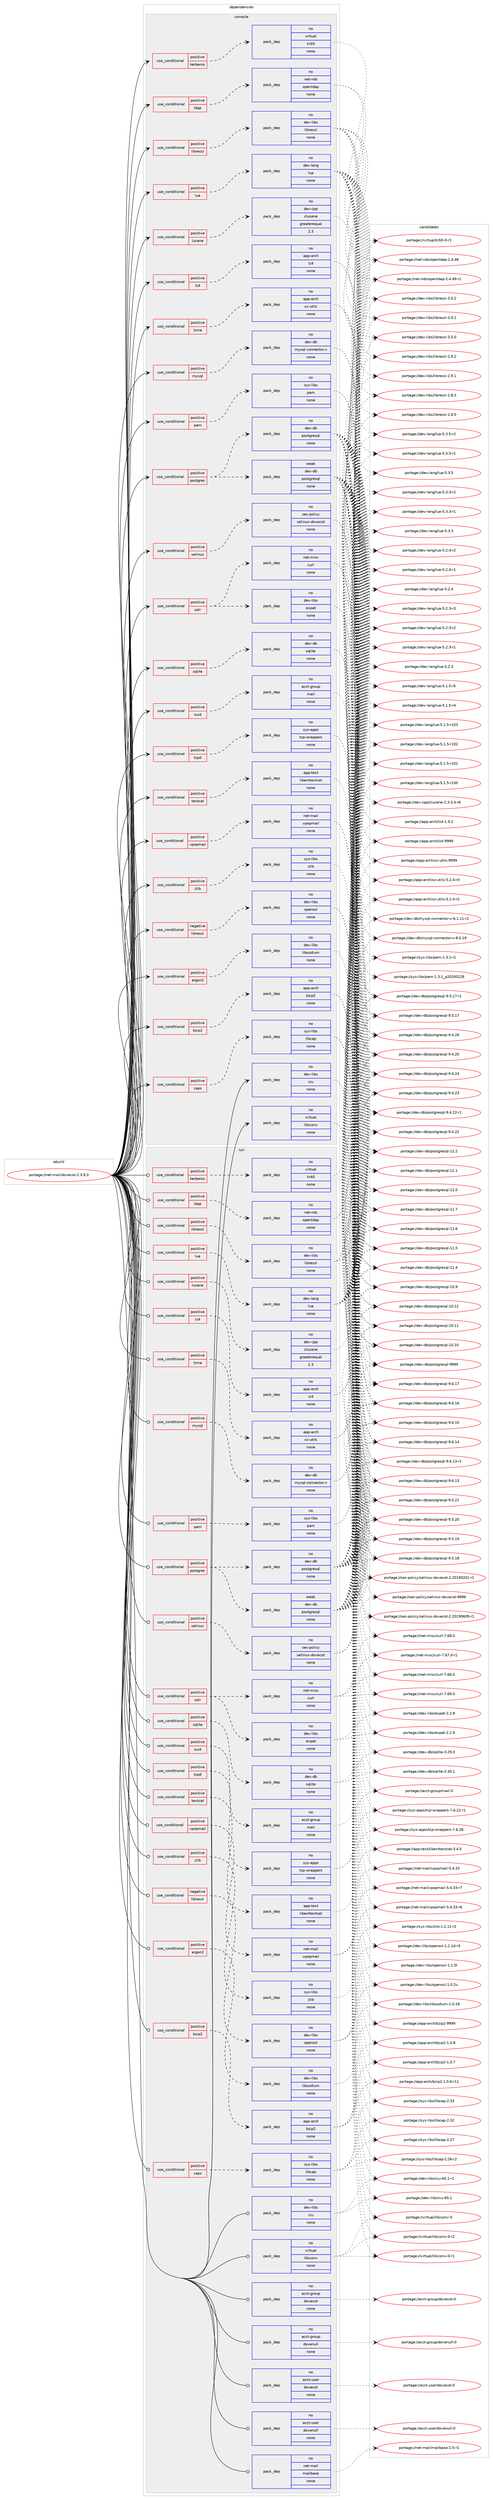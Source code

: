 digraph prolog {

# *************
# Graph options
# *************

newrank=true;
concentrate=true;
compound=true;
graph [rankdir=LR,fontname=Helvetica,fontsize=10,ranksep=1.5];#, ranksep=2.5, nodesep=0.2];
edge  [arrowhead=vee];
node  [fontname=Helvetica,fontsize=10];

# **********
# The ebuild
# **********

subgraph cluster_leftcol {
color=gray;
rank=same;
label=<<i>ebuild</i>>;
id [label="portage://net-mail/dovecot-2.3.9.3", color=red, width=4, href="../net-mail/dovecot-2.3.9.3.svg"];
}

# ****************
# The dependencies
# ****************

subgraph cluster_midcol {
color=gray;
label=<<i>dependencies</i>>;
subgraph cluster_compile {
fillcolor="#eeeeee";
style=filled;
label=<<i>compile</i>>;
subgraph cond11019 {
dependency56815 [label=<<TABLE BORDER="0" CELLBORDER="1" CELLSPACING="0" CELLPADDING="4"><TR><TD ROWSPAN="3" CELLPADDING="10">use_conditional</TD></TR><TR><TD>negative</TD></TR><TR><TD>libressl</TD></TR></TABLE>>, shape=none, color=red];
subgraph pack44648 {
dependency56816 [label=<<TABLE BORDER="0" CELLBORDER="1" CELLSPACING="0" CELLPADDING="4" WIDTH="220"><TR><TD ROWSPAN="6" CELLPADDING="30">pack_dep</TD></TR><TR><TD WIDTH="110">no</TD></TR><TR><TD>dev-libs</TD></TR><TR><TD>openssl</TD></TR><TR><TD>none</TD></TR><TR><TD></TD></TR></TABLE>>, shape=none, color=blue];
}
dependency56815:e -> dependency56816:w [weight=20,style="dashed",arrowhead="vee"];
}
id:e -> dependency56815:w [weight=20,style="solid",arrowhead="vee"];
subgraph cond11020 {
dependency56817 [label=<<TABLE BORDER="0" CELLBORDER="1" CELLSPACING="0" CELLPADDING="4"><TR><TD ROWSPAN="3" CELLPADDING="10">use_conditional</TD></TR><TR><TD>positive</TD></TR><TR><TD>argon2</TD></TR></TABLE>>, shape=none, color=red];
subgraph pack44649 {
dependency56818 [label=<<TABLE BORDER="0" CELLBORDER="1" CELLSPACING="0" CELLPADDING="4" WIDTH="220"><TR><TD ROWSPAN="6" CELLPADDING="30">pack_dep</TD></TR><TR><TD WIDTH="110">no</TD></TR><TR><TD>dev-libs</TD></TR><TR><TD>libsodium</TD></TR><TR><TD>none</TD></TR><TR><TD></TD></TR></TABLE>>, shape=none, color=blue];
}
dependency56817:e -> dependency56818:w [weight=20,style="dashed",arrowhead="vee"];
}
id:e -> dependency56817:w [weight=20,style="solid",arrowhead="vee"];
subgraph cond11021 {
dependency56819 [label=<<TABLE BORDER="0" CELLBORDER="1" CELLSPACING="0" CELLPADDING="4"><TR><TD ROWSPAN="3" CELLPADDING="10">use_conditional</TD></TR><TR><TD>positive</TD></TR><TR><TD>bzip2</TD></TR></TABLE>>, shape=none, color=red];
subgraph pack44650 {
dependency56820 [label=<<TABLE BORDER="0" CELLBORDER="1" CELLSPACING="0" CELLPADDING="4" WIDTH="220"><TR><TD ROWSPAN="6" CELLPADDING="30">pack_dep</TD></TR><TR><TD WIDTH="110">no</TD></TR><TR><TD>app-arch</TD></TR><TR><TD>bzip2</TD></TR><TR><TD>none</TD></TR><TR><TD></TD></TR></TABLE>>, shape=none, color=blue];
}
dependency56819:e -> dependency56820:w [weight=20,style="dashed",arrowhead="vee"];
}
id:e -> dependency56819:w [weight=20,style="solid",arrowhead="vee"];
subgraph cond11022 {
dependency56821 [label=<<TABLE BORDER="0" CELLBORDER="1" CELLSPACING="0" CELLPADDING="4"><TR><TD ROWSPAN="3" CELLPADDING="10">use_conditional</TD></TR><TR><TD>positive</TD></TR><TR><TD>caps</TD></TR></TABLE>>, shape=none, color=red];
subgraph pack44651 {
dependency56822 [label=<<TABLE BORDER="0" CELLBORDER="1" CELLSPACING="0" CELLPADDING="4" WIDTH="220"><TR><TD ROWSPAN="6" CELLPADDING="30">pack_dep</TD></TR><TR><TD WIDTH="110">no</TD></TR><TR><TD>sys-libs</TD></TR><TR><TD>libcap</TD></TR><TR><TD>none</TD></TR><TR><TD></TD></TR></TABLE>>, shape=none, color=blue];
}
dependency56821:e -> dependency56822:w [weight=20,style="dashed",arrowhead="vee"];
}
id:e -> dependency56821:w [weight=20,style="solid",arrowhead="vee"];
subgraph cond11023 {
dependency56823 [label=<<TABLE BORDER="0" CELLBORDER="1" CELLSPACING="0" CELLPADDING="4"><TR><TD ROWSPAN="3" CELLPADDING="10">use_conditional</TD></TR><TR><TD>positive</TD></TR><TR><TD>kerberos</TD></TR></TABLE>>, shape=none, color=red];
subgraph pack44652 {
dependency56824 [label=<<TABLE BORDER="0" CELLBORDER="1" CELLSPACING="0" CELLPADDING="4" WIDTH="220"><TR><TD ROWSPAN="6" CELLPADDING="30">pack_dep</TD></TR><TR><TD WIDTH="110">no</TD></TR><TR><TD>virtual</TD></TR><TR><TD>krb5</TD></TR><TR><TD>none</TD></TR><TR><TD></TD></TR></TABLE>>, shape=none, color=blue];
}
dependency56823:e -> dependency56824:w [weight=20,style="dashed",arrowhead="vee"];
}
id:e -> dependency56823:w [weight=20,style="solid",arrowhead="vee"];
subgraph cond11024 {
dependency56825 [label=<<TABLE BORDER="0" CELLBORDER="1" CELLSPACING="0" CELLPADDING="4"><TR><TD ROWSPAN="3" CELLPADDING="10">use_conditional</TD></TR><TR><TD>positive</TD></TR><TR><TD>ldap</TD></TR></TABLE>>, shape=none, color=red];
subgraph pack44653 {
dependency56826 [label=<<TABLE BORDER="0" CELLBORDER="1" CELLSPACING="0" CELLPADDING="4" WIDTH="220"><TR><TD ROWSPAN="6" CELLPADDING="30">pack_dep</TD></TR><TR><TD WIDTH="110">no</TD></TR><TR><TD>net-nds</TD></TR><TR><TD>openldap</TD></TR><TR><TD>none</TD></TR><TR><TD></TD></TR></TABLE>>, shape=none, color=blue];
}
dependency56825:e -> dependency56826:w [weight=20,style="dashed",arrowhead="vee"];
}
id:e -> dependency56825:w [weight=20,style="solid",arrowhead="vee"];
subgraph cond11025 {
dependency56827 [label=<<TABLE BORDER="0" CELLBORDER="1" CELLSPACING="0" CELLPADDING="4"><TR><TD ROWSPAN="3" CELLPADDING="10">use_conditional</TD></TR><TR><TD>positive</TD></TR><TR><TD>libressl</TD></TR></TABLE>>, shape=none, color=red];
subgraph pack44654 {
dependency56828 [label=<<TABLE BORDER="0" CELLBORDER="1" CELLSPACING="0" CELLPADDING="4" WIDTH="220"><TR><TD ROWSPAN="6" CELLPADDING="30">pack_dep</TD></TR><TR><TD WIDTH="110">no</TD></TR><TR><TD>dev-libs</TD></TR><TR><TD>libressl</TD></TR><TR><TD>none</TD></TR><TR><TD></TD></TR></TABLE>>, shape=none, color=blue];
}
dependency56827:e -> dependency56828:w [weight=20,style="dashed",arrowhead="vee"];
}
id:e -> dependency56827:w [weight=20,style="solid",arrowhead="vee"];
subgraph cond11026 {
dependency56829 [label=<<TABLE BORDER="0" CELLBORDER="1" CELLSPACING="0" CELLPADDING="4"><TR><TD ROWSPAN="3" CELLPADDING="10">use_conditional</TD></TR><TR><TD>positive</TD></TR><TR><TD>lua</TD></TR></TABLE>>, shape=none, color=red];
subgraph pack44655 {
dependency56830 [label=<<TABLE BORDER="0" CELLBORDER="1" CELLSPACING="0" CELLPADDING="4" WIDTH="220"><TR><TD ROWSPAN="6" CELLPADDING="30">pack_dep</TD></TR><TR><TD WIDTH="110">no</TD></TR><TR><TD>dev-lang</TD></TR><TR><TD>lua</TD></TR><TR><TD>none</TD></TR><TR><TD></TD></TR></TABLE>>, shape=none, color=blue];
}
dependency56829:e -> dependency56830:w [weight=20,style="dashed",arrowhead="vee"];
}
id:e -> dependency56829:w [weight=20,style="solid",arrowhead="vee"];
subgraph cond11027 {
dependency56831 [label=<<TABLE BORDER="0" CELLBORDER="1" CELLSPACING="0" CELLPADDING="4"><TR><TD ROWSPAN="3" CELLPADDING="10">use_conditional</TD></TR><TR><TD>positive</TD></TR><TR><TD>lucene</TD></TR></TABLE>>, shape=none, color=red];
subgraph pack44656 {
dependency56832 [label=<<TABLE BORDER="0" CELLBORDER="1" CELLSPACING="0" CELLPADDING="4" WIDTH="220"><TR><TD ROWSPAN="6" CELLPADDING="30">pack_dep</TD></TR><TR><TD WIDTH="110">no</TD></TR><TR><TD>dev-cpp</TD></TR><TR><TD>clucene</TD></TR><TR><TD>greaterequal</TD></TR><TR><TD>2.3</TD></TR></TABLE>>, shape=none, color=blue];
}
dependency56831:e -> dependency56832:w [weight=20,style="dashed",arrowhead="vee"];
}
id:e -> dependency56831:w [weight=20,style="solid",arrowhead="vee"];
subgraph cond11028 {
dependency56833 [label=<<TABLE BORDER="0" CELLBORDER="1" CELLSPACING="0" CELLPADDING="4"><TR><TD ROWSPAN="3" CELLPADDING="10">use_conditional</TD></TR><TR><TD>positive</TD></TR><TR><TD>lz4</TD></TR></TABLE>>, shape=none, color=red];
subgraph pack44657 {
dependency56834 [label=<<TABLE BORDER="0" CELLBORDER="1" CELLSPACING="0" CELLPADDING="4" WIDTH="220"><TR><TD ROWSPAN="6" CELLPADDING="30">pack_dep</TD></TR><TR><TD WIDTH="110">no</TD></TR><TR><TD>app-arch</TD></TR><TR><TD>lz4</TD></TR><TR><TD>none</TD></TR><TR><TD></TD></TR></TABLE>>, shape=none, color=blue];
}
dependency56833:e -> dependency56834:w [weight=20,style="dashed",arrowhead="vee"];
}
id:e -> dependency56833:w [weight=20,style="solid",arrowhead="vee"];
subgraph cond11029 {
dependency56835 [label=<<TABLE BORDER="0" CELLBORDER="1" CELLSPACING="0" CELLPADDING="4"><TR><TD ROWSPAN="3" CELLPADDING="10">use_conditional</TD></TR><TR><TD>positive</TD></TR><TR><TD>lzma</TD></TR></TABLE>>, shape=none, color=red];
subgraph pack44658 {
dependency56836 [label=<<TABLE BORDER="0" CELLBORDER="1" CELLSPACING="0" CELLPADDING="4" WIDTH="220"><TR><TD ROWSPAN="6" CELLPADDING="30">pack_dep</TD></TR><TR><TD WIDTH="110">no</TD></TR><TR><TD>app-arch</TD></TR><TR><TD>xz-utils</TD></TR><TR><TD>none</TD></TR><TR><TD></TD></TR></TABLE>>, shape=none, color=blue];
}
dependency56835:e -> dependency56836:w [weight=20,style="dashed",arrowhead="vee"];
}
id:e -> dependency56835:w [weight=20,style="solid",arrowhead="vee"];
subgraph cond11030 {
dependency56837 [label=<<TABLE BORDER="0" CELLBORDER="1" CELLSPACING="0" CELLPADDING="4"><TR><TD ROWSPAN="3" CELLPADDING="10">use_conditional</TD></TR><TR><TD>positive</TD></TR><TR><TD>mysql</TD></TR></TABLE>>, shape=none, color=red];
subgraph pack44659 {
dependency56838 [label=<<TABLE BORDER="0" CELLBORDER="1" CELLSPACING="0" CELLPADDING="4" WIDTH="220"><TR><TD ROWSPAN="6" CELLPADDING="30">pack_dep</TD></TR><TR><TD WIDTH="110">no</TD></TR><TR><TD>dev-db</TD></TR><TR><TD>mysql-connector-c</TD></TR><TR><TD>none</TD></TR><TR><TD></TD></TR></TABLE>>, shape=none, color=blue];
}
dependency56837:e -> dependency56838:w [weight=20,style="dashed",arrowhead="vee"];
}
id:e -> dependency56837:w [weight=20,style="solid",arrowhead="vee"];
subgraph cond11031 {
dependency56839 [label=<<TABLE BORDER="0" CELLBORDER="1" CELLSPACING="0" CELLPADDING="4"><TR><TD ROWSPAN="3" CELLPADDING="10">use_conditional</TD></TR><TR><TD>positive</TD></TR><TR><TD>pam</TD></TR></TABLE>>, shape=none, color=red];
subgraph pack44660 {
dependency56840 [label=<<TABLE BORDER="0" CELLBORDER="1" CELLSPACING="0" CELLPADDING="4" WIDTH="220"><TR><TD ROWSPAN="6" CELLPADDING="30">pack_dep</TD></TR><TR><TD WIDTH="110">no</TD></TR><TR><TD>sys-libs</TD></TR><TR><TD>pam</TD></TR><TR><TD>none</TD></TR><TR><TD></TD></TR></TABLE>>, shape=none, color=blue];
}
dependency56839:e -> dependency56840:w [weight=20,style="dashed",arrowhead="vee"];
}
id:e -> dependency56839:w [weight=20,style="solid",arrowhead="vee"];
subgraph cond11032 {
dependency56841 [label=<<TABLE BORDER="0" CELLBORDER="1" CELLSPACING="0" CELLPADDING="4"><TR><TD ROWSPAN="3" CELLPADDING="10">use_conditional</TD></TR><TR><TD>positive</TD></TR><TR><TD>postgres</TD></TR></TABLE>>, shape=none, color=red];
subgraph pack44661 {
dependency56842 [label=<<TABLE BORDER="0" CELLBORDER="1" CELLSPACING="0" CELLPADDING="4" WIDTH="220"><TR><TD ROWSPAN="6" CELLPADDING="30">pack_dep</TD></TR><TR><TD WIDTH="110">no</TD></TR><TR><TD>dev-db</TD></TR><TR><TD>postgresql</TD></TR><TR><TD>none</TD></TR><TR><TD></TD></TR></TABLE>>, shape=none, color=blue];
}
dependency56841:e -> dependency56842:w [weight=20,style="dashed",arrowhead="vee"];
subgraph pack44662 {
dependency56843 [label=<<TABLE BORDER="0" CELLBORDER="1" CELLSPACING="0" CELLPADDING="4" WIDTH="220"><TR><TD ROWSPAN="6" CELLPADDING="30">pack_dep</TD></TR><TR><TD WIDTH="110">weak</TD></TR><TR><TD>dev-db</TD></TR><TR><TD>postgresql</TD></TR><TR><TD>none</TD></TR><TR><TD></TD></TR></TABLE>>, shape=none, color=blue];
}
dependency56841:e -> dependency56843:w [weight=20,style="dashed",arrowhead="vee"];
}
id:e -> dependency56841:w [weight=20,style="solid",arrowhead="vee"];
subgraph cond11033 {
dependency56844 [label=<<TABLE BORDER="0" CELLBORDER="1" CELLSPACING="0" CELLPADDING="4"><TR><TD ROWSPAN="3" CELLPADDING="10">use_conditional</TD></TR><TR><TD>positive</TD></TR><TR><TD>selinux</TD></TR></TABLE>>, shape=none, color=red];
subgraph pack44663 {
dependency56845 [label=<<TABLE BORDER="0" CELLBORDER="1" CELLSPACING="0" CELLPADDING="4" WIDTH="220"><TR><TD ROWSPAN="6" CELLPADDING="30">pack_dep</TD></TR><TR><TD WIDTH="110">no</TD></TR><TR><TD>sec-policy</TD></TR><TR><TD>selinux-dovecot</TD></TR><TR><TD>none</TD></TR><TR><TD></TD></TR></TABLE>>, shape=none, color=blue];
}
dependency56844:e -> dependency56845:w [weight=20,style="dashed",arrowhead="vee"];
}
id:e -> dependency56844:w [weight=20,style="solid",arrowhead="vee"];
subgraph cond11034 {
dependency56846 [label=<<TABLE BORDER="0" CELLBORDER="1" CELLSPACING="0" CELLPADDING="4"><TR><TD ROWSPAN="3" CELLPADDING="10">use_conditional</TD></TR><TR><TD>positive</TD></TR><TR><TD>solr</TD></TR></TABLE>>, shape=none, color=red];
subgraph pack44664 {
dependency56847 [label=<<TABLE BORDER="0" CELLBORDER="1" CELLSPACING="0" CELLPADDING="4" WIDTH="220"><TR><TD ROWSPAN="6" CELLPADDING="30">pack_dep</TD></TR><TR><TD WIDTH="110">no</TD></TR><TR><TD>net-misc</TD></TR><TR><TD>curl</TD></TR><TR><TD>none</TD></TR><TR><TD></TD></TR></TABLE>>, shape=none, color=blue];
}
dependency56846:e -> dependency56847:w [weight=20,style="dashed",arrowhead="vee"];
subgraph pack44665 {
dependency56848 [label=<<TABLE BORDER="0" CELLBORDER="1" CELLSPACING="0" CELLPADDING="4" WIDTH="220"><TR><TD ROWSPAN="6" CELLPADDING="30">pack_dep</TD></TR><TR><TD WIDTH="110">no</TD></TR><TR><TD>dev-libs</TD></TR><TR><TD>expat</TD></TR><TR><TD>none</TD></TR><TR><TD></TD></TR></TABLE>>, shape=none, color=blue];
}
dependency56846:e -> dependency56848:w [weight=20,style="dashed",arrowhead="vee"];
}
id:e -> dependency56846:w [weight=20,style="solid",arrowhead="vee"];
subgraph cond11035 {
dependency56849 [label=<<TABLE BORDER="0" CELLBORDER="1" CELLSPACING="0" CELLPADDING="4"><TR><TD ROWSPAN="3" CELLPADDING="10">use_conditional</TD></TR><TR><TD>positive</TD></TR><TR><TD>sqlite</TD></TR></TABLE>>, shape=none, color=red];
subgraph pack44666 {
dependency56850 [label=<<TABLE BORDER="0" CELLBORDER="1" CELLSPACING="0" CELLPADDING="4" WIDTH="220"><TR><TD ROWSPAN="6" CELLPADDING="30">pack_dep</TD></TR><TR><TD WIDTH="110">no</TD></TR><TR><TD>dev-db</TD></TR><TR><TD>sqlite</TD></TR><TR><TD>none</TD></TR><TR><TD></TD></TR></TABLE>>, shape=none, color=blue];
}
dependency56849:e -> dependency56850:w [weight=20,style="dashed",arrowhead="vee"];
}
id:e -> dependency56849:w [weight=20,style="solid",arrowhead="vee"];
subgraph cond11036 {
dependency56851 [label=<<TABLE BORDER="0" CELLBORDER="1" CELLSPACING="0" CELLPADDING="4"><TR><TD ROWSPAN="3" CELLPADDING="10">use_conditional</TD></TR><TR><TD>positive</TD></TR><TR><TD>suid</TD></TR></TABLE>>, shape=none, color=red];
subgraph pack44667 {
dependency56852 [label=<<TABLE BORDER="0" CELLBORDER="1" CELLSPACING="0" CELLPADDING="4" WIDTH="220"><TR><TD ROWSPAN="6" CELLPADDING="30">pack_dep</TD></TR><TR><TD WIDTH="110">no</TD></TR><TR><TD>acct-group</TD></TR><TR><TD>mail</TD></TR><TR><TD>none</TD></TR><TR><TD></TD></TR></TABLE>>, shape=none, color=blue];
}
dependency56851:e -> dependency56852:w [weight=20,style="dashed",arrowhead="vee"];
}
id:e -> dependency56851:w [weight=20,style="solid",arrowhead="vee"];
subgraph cond11037 {
dependency56853 [label=<<TABLE BORDER="0" CELLBORDER="1" CELLSPACING="0" CELLPADDING="4"><TR><TD ROWSPAN="3" CELLPADDING="10">use_conditional</TD></TR><TR><TD>positive</TD></TR><TR><TD>tcpd</TD></TR></TABLE>>, shape=none, color=red];
subgraph pack44668 {
dependency56854 [label=<<TABLE BORDER="0" CELLBORDER="1" CELLSPACING="0" CELLPADDING="4" WIDTH="220"><TR><TD ROWSPAN="6" CELLPADDING="30">pack_dep</TD></TR><TR><TD WIDTH="110">no</TD></TR><TR><TD>sys-apps</TD></TR><TR><TD>tcp-wrappers</TD></TR><TR><TD>none</TD></TR><TR><TD></TD></TR></TABLE>>, shape=none, color=blue];
}
dependency56853:e -> dependency56854:w [weight=20,style="dashed",arrowhead="vee"];
}
id:e -> dependency56853:w [weight=20,style="solid",arrowhead="vee"];
subgraph cond11038 {
dependency56855 [label=<<TABLE BORDER="0" CELLBORDER="1" CELLSPACING="0" CELLPADDING="4"><TR><TD ROWSPAN="3" CELLPADDING="10">use_conditional</TD></TR><TR><TD>positive</TD></TR><TR><TD>textcat</TD></TR></TABLE>>, shape=none, color=red];
subgraph pack44669 {
dependency56856 [label=<<TABLE BORDER="0" CELLBORDER="1" CELLSPACING="0" CELLPADDING="4" WIDTH="220"><TR><TD ROWSPAN="6" CELLPADDING="30">pack_dep</TD></TR><TR><TD WIDTH="110">no</TD></TR><TR><TD>app-text</TD></TR><TR><TD>libexttextcat</TD></TR><TR><TD>none</TD></TR><TR><TD></TD></TR></TABLE>>, shape=none, color=blue];
}
dependency56855:e -> dependency56856:w [weight=20,style="dashed",arrowhead="vee"];
}
id:e -> dependency56855:w [weight=20,style="solid",arrowhead="vee"];
subgraph cond11039 {
dependency56857 [label=<<TABLE BORDER="0" CELLBORDER="1" CELLSPACING="0" CELLPADDING="4"><TR><TD ROWSPAN="3" CELLPADDING="10">use_conditional</TD></TR><TR><TD>positive</TD></TR><TR><TD>vpopmail</TD></TR></TABLE>>, shape=none, color=red];
subgraph pack44670 {
dependency56858 [label=<<TABLE BORDER="0" CELLBORDER="1" CELLSPACING="0" CELLPADDING="4" WIDTH="220"><TR><TD ROWSPAN="6" CELLPADDING="30">pack_dep</TD></TR><TR><TD WIDTH="110">no</TD></TR><TR><TD>net-mail</TD></TR><TR><TD>vpopmail</TD></TR><TR><TD>none</TD></TR><TR><TD></TD></TR></TABLE>>, shape=none, color=blue];
}
dependency56857:e -> dependency56858:w [weight=20,style="dashed",arrowhead="vee"];
}
id:e -> dependency56857:w [weight=20,style="solid",arrowhead="vee"];
subgraph cond11040 {
dependency56859 [label=<<TABLE BORDER="0" CELLBORDER="1" CELLSPACING="0" CELLPADDING="4"><TR><TD ROWSPAN="3" CELLPADDING="10">use_conditional</TD></TR><TR><TD>positive</TD></TR><TR><TD>zlib</TD></TR></TABLE>>, shape=none, color=red];
subgraph pack44671 {
dependency56860 [label=<<TABLE BORDER="0" CELLBORDER="1" CELLSPACING="0" CELLPADDING="4" WIDTH="220"><TR><TD ROWSPAN="6" CELLPADDING="30">pack_dep</TD></TR><TR><TD WIDTH="110">no</TD></TR><TR><TD>sys-libs</TD></TR><TR><TD>zlib</TD></TR><TR><TD>none</TD></TR><TR><TD></TD></TR></TABLE>>, shape=none, color=blue];
}
dependency56859:e -> dependency56860:w [weight=20,style="dashed",arrowhead="vee"];
}
id:e -> dependency56859:w [weight=20,style="solid",arrowhead="vee"];
subgraph pack44672 {
dependency56861 [label=<<TABLE BORDER="0" CELLBORDER="1" CELLSPACING="0" CELLPADDING="4" WIDTH="220"><TR><TD ROWSPAN="6" CELLPADDING="30">pack_dep</TD></TR><TR><TD WIDTH="110">no</TD></TR><TR><TD>dev-libs</TD></TR><TR><TD>icu</TD></TR><TR><TD>none</TD></TR><TR><TD></TD></TR></TABLE>>, shape=none, color=blue];
}
id:e -> dependency56861:w [weight=20,style="solid",arrowhead="vee"];
subgraph pack44673 {
dependency56862 [label=<<TABLE BORDER="0" CELLBORDER="1" CELLSPACING="0" CELLPADDING="4" WIDTH="220"><TR><TD ROWSPAN="6" CELLPADDING="30">pack_dep</TD></TR><TR><TD WIDTH="110">no</TD></TR><TR><TD>virtual</TD></TR><TR><TD>libiconv</TD></TR><TR><TD>none</TD></TR><TR><TD></TD></TR></TABLE>>, shape=none, color=blue];
}
id:e -> dependency56862:w [weight=20,style="solid",arrowhead="vee"];
}
subgraph cluster_compileandrun {
fillcolor="#eeeeee";
style=filled;
label=<<i>compile and run</i>>;
}
subgraph cluster_run {
fillcolor="#eeeeee";
style=filled;
label=<<i>run</i>>;
subgraph cond11041 {
dependency56863 [label=<<TABLE BORDER="0" CELLBORDER="1" CELLSPACING="0" CELLPADDING="4"><TR><TD ROWSPAN="3" CELLPADDING="10">use_conditional</TD></TR><TR><TD>negative</TD></TR><TR><TD>libressl</TD></TR></TABLE>>, shape=none, color=red];
subgraph pack44674 {
dependency56864 [label=<<TABLE BORDER="0" CELLBORDER="1" CELLSPACING="0" CELLPADDING="4" WIDTH="220"><TR><TD ROWSPAN="6" CELLPADDING="30">pack_dep</TD></TR><TR><TD WIDTH="110">no</TD></TR><TR><TD>dev-libs</TD></TR><TR><TD>openssl</TD></TR><TR><TD>none</TD></TR><TR><TD></TD></TR></TABLE>>, shape=none, color=blue];
}
dependency56863:e -> dependency56864:w [weight=20,style="dashed",arrowhead="vee"];
}
id:e -> dependency56863:w [weight=20,style="solid",arrowhead="odot"];
subgraph cond11042 {
dependency56865 [label=<<TABLE BORDER="0" CELLBORDER="1" CELLSPACING="0" CELLPADDING="4"><TR><TD ROWSPAN="3" CELLPADDING="10">use_conditional</TD></TR><TR><TD>positive</TD></TR><TR><TD>argon2</TD></TR></TABLE>>, shape=none, color=red];
subgraph pack44675 {
dependency56866 [label=<<TABLE BORDER="0" CELLBORDER="1" CELLSPACING="0" CELLPADDING="4" WIDTH="220"><TR><TD ROWSPAN="6" CELLPADDING="30">pack_dep</TD></TR><TR><TD WIDTH="110">no</TD></TR><TR><TD>dev-libs</TD></TR><TR><TD>libsodium</TD></TR><TR><TD>none</TD></TR><TR><TD></TD></TR></TABLE>>, shape=none, color=blue];
}
dependency56865:e -> dependency56866:w [weight=20,style="dashed",arrowhead="vee"];
}
id:e -> dependency56865:w [weight=20,style="solid",arrowhead="odot"];
subgraph cond11043 {
dependency56867 [label=<<TABLE BORDER="0" CELLBORDER="1" CELLSPACING="0" CELLPADDING="4"><TR><TD ROWSPAN="3" CELLPADDING="10">use_conditional</TD></TR><TR><TD>positive</TD></TR><TR><TD>bzip2</TD></TR></TABLE>>, shape=none, color=red];
subgraph pack44676 {
dependency56868 [label=<<TABLE BORDER="0" CELLBORDER="1" CELLSPACING="0" CELLPADDING="4" WIDTH="220"><TR><TD ROWSPAN="6" CELLPADDING="30">pack_dep</TD></TR><TR><TD WIDTH="110">no</TD></TR><TR><TD>app-arch</TD></TR><TR><TD>bzip2</TD></TR><TR><TD>none</TD></TR><TR><TD></TD></TR></TABLE>>, shape=none, color=blue];
}
dependency56867:e -> dependency56868:w [weight=20,style="dashed",arrowhead="vee"];
}
id:e -> dependency56867:w [weight=20,style="solid",arrowhead="odot"];
subgraph cond11044 {
dependency56869 [label=<<TABLE BORDER="0" CELLBORDER="1" CELLSPACING="0" CELLPADDING="4"><TR><TD ROWSPAN="3" CELLPADDING="10">use_conditional</TD></TR><TR><TD>positive</TD></TR><TR><TD>caps</TD></TR></TABLE>>, shape=none, color=red];
subgraph pack44677 {
dependency56870 [label=<<TABLE BORDER="0" CELLBORDER="1" CELLSPACING="0" CELLPADDING="4" WIDTH="220"><TR><TD ROWSPAN="6" CELLPADDING="30">pack_dep</TD></TR><TR><TD WIDTH="110">no</TD></TR><TR><TD>sys-libs</TD></TR><TR><TD>libcap</TD></TR><TR><TD>none</TD></TR><TR><TD></TD></TR></TABLE>>, shape=none, color=blue];
}
dependency56869:e -> dependency56870:w [weight=20,style="dashed",arrowhead="vee"];
}
id:e -> dependency56869:w [weight=20,style="solid",arrowhead="odot"];
subgraph cond11045 {
dependency56871 [label=<<TABLE BORDER="0" CELLBORDER="1" CELLSPACING="0" CELLPADDING="4"><TR><TD ROWSPAN="3" CELLPADDING="10">use_conditional</TD></TR><TR><TD>positive</TD></TR><TR><TD>kerberos</TD></TR></TABLE>>, shape=none, color=red];
subgraph pack44678 {
dependency56872 [label=<<TABLE BORDER="0" CELLBORDER="1" CELLSPACING="0" CELLPADDING="4" WIDTH="220"><TR><TD ROWSPAN="6" CELLPADDING="30">pack_dep</TD></TR><TR><TD WIDTH="110">no</TD></TR><TR><TD>virtual</TD></TR><TR><TD>krb5</TD></TR><TR><TD>none</TD></TR><TR><TD></TD></TR></TABLE>>, shape=none, color=blue];
}
dependency56871:e -> dependency56872:w [weight=20,style="dashed",arrowhead="vee"];
}
id:e -> dependency56871:w [weight=20,style="solid",arrowhead="odot"];
subgraph cond11046 {
dependency56873 [label=<<TABLE BORDER="0" CELLBORDER="1" CELLSPACING="0" CELLPADDING="4"><TR><TD ROWSPAN="3" CELLPADDING="10">use_conditional</TD></TR><TR><TD>positive</TD></TR><TR><TD>ldap</TD></TR></TABLE>>, shape=none, color=red];
subgraph pack44679 {
dependency56874 [label=<<TABLE BORDER="0" CELLBORDER="1" CELLSPACING="0" CELLPADDING="4" WIDTH="220"><TR><TD ROWSPAN="6" CELLPADDING="30">pack_dep</TD></TR><TR><TD WIDTH="110">no</TD></TR><TR><TD>net-nds</TD></TR><TR><TD>openldap</TD></TR><TR><TD>none</TD></TR><TR><TD></TD></TR></TABLE>>, shape=none, color=blue];
}
dependency56873:e -> dependency56874:w [weight=20,style="dashed",arrowhead="vee"];
}
id:e -> dependency56873:w [weight=20,style="solid",arrowhead="odot"];
subgraph cond11047 {
dependency56875 [label=<<TABLE BORDER="0" CELLBORDER="1" CELLSPACING="0" CELLPADDING="4"><TR><TD ROWSPAN="3" CELLPADDING="10">use_conditional</TD></TR><TR><TD>positive</TD></TR><TR><TD>libressl</TD></TR></TABLE>>, shape=none, color=red];
subgraph pack44680 {
dependency56876 [label=<<TABLE BORDER="0" CELLBORDER="1" CELLSPACING="0" CELLPADDING="4" WIDTH="220"><TR><TD ROWSPAN="6" CELLPADDING="30">pack_dep</TD></TR><TR><TD WIDTH="110">no</TD></TR><TR><TD>dev-libs</TD></TR><TR><TD>libressl</TD></TR><TR><TD>none</TD></TR><TR><TD></TD></TR></TABLE>>, shape=none, color=blue];
}
dependency56875:e -> dependency56876:w [weight=20,style="dashed",arrowhead="vee"];
}
id:e -> dependency56875:w [weight=20,style="solid",arrowhead="odot"];
subgraph cond11048 {
dependency56877 [label=<<TABLE BORDER="0" CELLBORDER="1" CELLSPACING="0" CELLPADDING="4"><TR><TD ROWSPAN="3" CELLPADDING="10">use_conditional</TD></TR><TR><TD>positive</TD></TR><TR><TD>lua</TD></TR></TABLE>>, shape=none, color=red];
subgraph pack44681 {
dependency56878 [label=<<TABLE BORDER="0" CELLBORDER="1" CELLSPACING="0" CELLPADDING="4" WIDTH="220"><TR><TD ROWSPAN="6" CELLPADDING="30">pack_dep</TD></TR><TR><TD WIDTH="110">no</TD></TR><TR><TD>dev-lang</TD></TR><TR><TD>lua</TD></TR><TR><TD>none</TD></TR><TR><TD></TD></TR></TABLE>>, shape=none, color=blue];
}
dependency56877:e -> dependency56878:w [weight=20,style="dashed",arrowhead="vee"];
}
id:e -> dependency56877:w [weight=20,style="solid",arrowhead="odot"];
subgraph cond11049 {
dependency56879 [label=<<TABLE BORDER="0" CELLBORDER="1" CELLSPACING="0" CELLPADDING="4"><TR><TD ROWSPAN="3" CELLPADDING="10">use_conditional</TD></TR><TR><TD>positive</TD></TR><TR><TD>lucene</TD></TR></TABLE>>, shape=none, color=red];
subgraph pack44682 {
dependency56880 [label=<<TABLE BORDER="0" CELLBORDER="1" CELLSPACING="0" CELLPADDING="4" WIDTH="220"><TR><TD ROWSPAN="6" CELLPADDING="30">pack_dep</TD></TR><TR><TD WIDTH="110">no</TD></TR><TR><TD>dev-cpp</TD></TR><TR><TD>clucene</TD></TR><TR><TD>greaterequal</TD></TR><TR><TD>2.3</TD></TR></TABLE>>, shape=none, color=blue];
}
dependency56879:e -> dependency56880:w [weight=20,style="dashed",arrowhead="vee"];
}
id:e -> dependency56879:w [weight=20,style="solid",arrowhead="odot"];
subgraph cond11050 {
dependency56881 [label=<<TABLE BORDER="0" CELLBORDER="1" CELLSPACING="0" CELLPADDING="4"><TR><TD ROWSPAN="3" CELLPADDING="10">use_conditional</TD></TR><TR><TD>positive</TD></TR><TR><TD>lz4</TD></TR></TABLE>>, shape=none, color=red];
subgraph pack44683 {
dependency56882 [label=<<TABLE BORDER="0" CELLBORDER="1" CELLSPACING="0" CELLPADDING="4" WIDTH="220"><TR><TD ROWSPAN="6" CELLPADDING="30">pack_dep</TD></TR><TR><TD WIDTH="110">no</TD></TR><TR><TD>app-arch</TD></TR><TR><TD>lz4</TD></TR><TR><TD>none</TD></TR><TR><TD></TD></TR></TABLE>>, shape=none, color=blue];
}
dependency56881:e -> dependency56882:w [weight=20,style="dashed",arrowhead="vee"];
}
id:e -> dependency56881:w [weight=20,style="solid",arrowhead="odot"];
subgraph cond11051 {
dependency56883 [label=<<TABLE BORDER="0" CELLBORDER="1" CELLSPACING="0" CELLPADDING="4"><TR><TD ROWSPAN="3" CELLPADDING="10">use_conditional</TD></TR><TR><TD>positive</TD></TR><TR><TD>lzma</TD></TR></TABLE>>, shape=none, color=red];
subgraph pack44684 {
dependency56884 [label=<<TABLE BORDER="0" CELLBORDER="1" CELLSPACING="0" CELLPADDING="4" WIDTH="220"><TR><TD ROWSPAN="6" CELLPADDING="30">pack_dep</TD></TR><TR><TD WIDTH="110">no</TD></TR><TR><TD>app-arch</TD></TR><TR><TD>xz-utils</TD></TR><TR><TD>none</TD></TR><TR><TD></TD></TR></TABLE>>, shape=none, color=blue];
}
dependency56883:e -> dependency56884:w [weight=20,style="dashed",arrowhead="vee"];
}
id:e -> dependency56883:w [weight=20,style="solid",arrowhead="odot"];
subgraph cond11052 {
dependency56885 [label=<<TABLE BORDER="0" CELLBORDER="1" CELLSPACING="0" CELLPADDING="4"><TR><TD ROWSPAN="3" CELLPADDING="10">use_conditional</TD></TR><TR><TD>positive</TD></TR><TR><TD>mysql</TD></TR></TABLE>>, shape=none, color=red];
subgraph pack44685 {
dependency56886 [label=<<TABLE BORDER="0" CELLBORDER="1" CELLSPACING="0" CELLPADDING="4" WIDTH="220"><TR><TD ROWSPAN="6" CELLPADDING="30">pack_dep</TD></TR><TR><TD WIDTH="110">no</TD></TR><TR><TD>dev-db</TD></TR><TR><TD>mysql-connector-c</TD></TR><TR><TD>none</TD></TR><TR><TD></TD></TR></TABLE>>, shape=none, color=blue];
}
dependency56885:e -> dependency56886:w [weight=20,style="dashed",arrowhead="vee"];
}
id:e -> dependency56885:w [weight=20,style="solid",arrowhead="odot"];
subgraph cond11053 {
dependency56887 [label=<<TABLE BORDER="0" CELLBORDER="1" CELLSPACING="0" CELLPADDING="4"><TR><TD ROWSPAN="3" CELLPADDING="10">use_conditional</TD></TR><TR><TD>positive</TD></TR><TR><TD>pam</TD></TR></TABLE>>, shape=none, color=red];
subgraph pack44686 {
dependency56888 [label=<<TABLE BORDER="0" CELLBORDER="1" CELLSPACING="0" CELLPADDING="4" WIDTH="220"><TR><TD ROWSPAN="6" CELLPADDING="30">pack_dep</TD></TR><TR><TD WIDTH="110">no</TD></TR><TR><TD>sys-libs</TD></TR><TR><TD>pam</TD></TR><TR><TD>none</TD></TR><TR><TD></TD></TR></TABLE>>, shape=none, color=blue];
}
dependency56887:e -> dependency56888:w [weight=20,style="dashed",arrowhead="vee"];
}
id:e -> dependency56887:w [weight=20,style="solid",arrowhead="odot"];
subgraph cond11054 {
dependency56889 [label=<<TABLE BORDER="0" CELLBORDER="1" CELLSPACING="0" CELLPADDING="4"><TR><TD ROWSPAN="3" CELLPADDING="10">use_conditional</TD></TR><TR><TD>positive</TD></TR><TR><TD>postgres</TD></TR></TABLE>>, shape=none, color=red];
subgraph pack44687 {
dependency56890 [label=<<TABLE BORDER="0" CELLBORDER="1" CELLSPACING="0" CELLPADDING="4" WIDTH="220"><TR><TD ROWSPAN="6" CELLPADDING="30">pack_dep</TD></TR><TR><TD WIDTH="110">no</TD></TR><TR><TD>dev-db</TD></TR><TR><TD>postgresql</TD></TR><TR><TD>none</TD></TR><TR><TD></TD></TR></TABLE>>, shape=none, color=blue];
}
dependency56889:e -> dependency56890:w [weight=20,style="dashed",arrowhead="vee"];
subgraph pack44688 {
dependency56891 [label=<<TABLE BORDER="0" CELLBORDER="1" CELLSPACING="0" CELLPADDING="4" WIDTH="220"><TR><TD ROWSPAN="6" CELLPADDING="30">pack_dep</TD></TR><TR><TD WIDTH="110">weak</TD></TR><TR><TD>dev-db</TD></TR><TR><TD>postgresql</TD></TR><TR><TD>none</TD></TR><TR><TD></TD></TR></TABLE>>, shape=none, color=blue];
}
dependency56889:e -> dependency56891:w [weight=20,style="dashed",arrowhead="vee"];
}
id:e -> dependency56889:w [weight=20,style="solid",arrowhead="odot"];
subgraph cond11055 {
dependency56892 [label=<<TABLE BORDER="0" CELLBORDER="1" CELLSPACING="0" CELLPADDING="4"><TR><TD ROWSPAN="3" CELLPADDING="10">use_conditional</TD></TR><TR><TD>positive</TD></TR><TR><TD>selinux</TD></TR></TABLE>>, shape=none, color=red];
subgraph pack44689 {
dependency56893 [label=<<TABLE BORDER="0" CELLBORDER="1" CELLSPACING="0" CELLPADDING="4" WIDTH="220"><TR><TD ROWSPAN="6" CELLPADDING="30">pack_dep</TD></TR><TR><TD WIDTH="110">no</TD></TR><TR><TD>sec-policy</TD></TR><TR><TD>selinux-dovecot</TD></TR><TR><TD>none</TD></TR><TR><TD></TD></TR></TABLE>>, shape=none, color=blue];
}
dependency56892:e -> dependency56893:w [weight=20,style="dashed",arrowhead="vee"];
}
id:e -> dependency56892:w [weight=20,style="solid",arrowhead="odot"];
subgraph cond11056 {
dependency56894 [label=<<TABLE BORDER="0" CELLBORDER="1" CELLSPACING="0" CELLPADDING="4"><TR><TD ROWSPAN="3" CELLPADDING="10">use_conditional</TD></TR><TR><TD>positive</TD></TR><TR><TD>solr</TD></TR></TABLE>>, shape=none, color=red];
subgraph pack44690 {
dependency56895 [label=<<TABLE BORDER="0" CELLBORDER="1" CELLSPACING="0" CELLPADDING="4" WIDTH="220"><TR><TD ROWSPAN="6" CELLPADDING="30">pack_dep</TD></TR><TR><TD WIDTH="110">no</TD></TR><TR><TD>net-misc</TD></TR><TR><TD>curl</TD></TR><TR><TD>none</TD></TR><TR><TD></TD></TR></TABLE>>, shape=none, color=blue];
}
dependency56894:e -> dependency56895:w [weight=20,style="dashed",arrowhead="vee"];
subgraph pack44691 {
dependency56896 [label=<<TABLE BORDER="0" CELLBORDER="1" CELLSPACING="0" CELLPADDING="4" WIDTH="220"><TR><TD ROWSPAN="6" CELLPADDING="30">pack_dep</TD></TR><TR><TD WIDTH="110">no</TD></TR><TR><TD>dev-libs</TD></TR><TR><TD>expat</TD></TR><TR><TD>none</TD></TR><TR><TD></TD></TR></TABLE>>, shape=none, color=blue];
}
dependency56894:e -> dependency56896:w [weight=20,style="dashed",arrowhead="vee"];
}
id:e -> dependency56894:w [weight=20,style="solid",arrowhead="odot"];
subgraph cond11057 {
dependency56897 [label=<<TABLE BORDER="0" CELLBORDER="1" CELLSPACING="0" CELLPADDING="4"><TR><TD ROWSPAN="3" CELLPADDING="10">use_conditional</TD></TR><TR><TD>positive</TD></TR><TR><TD>sqlite</TD></TR></TABLE>>, shape=none, color=red];
subgraph pack44692 {
dependency56898 [label=<<TABLE BORDER="0" CELLBORDER="1" CELLSPACING="0" CELLPADDING="4" WIDTH="220"><TR><TD ROWSPAN="6" CELLPADDING="30">pack_dep</TD></TR><TR><TD WIDTH="110">no</TD></TR><TR><TD>dev-db</TD></TR><TR><TD>sqlite</TD></TR><TR><TD>none</TD></TR><TR><TD></TD></TR></TABLE>>, shape=none, color=blue];
}
dependency56897:e -> dependency56898:w [weight=20,style="dashed",arrowhead="vee"];
}
id:e -> dependency56897:w [weight=20,style="solid",arrowhead="odot"];
subgraph cond11058 {
dependency56899 [label=<<TABLE BORDER="0" CELLBORDER="1" CELLSPACING="0" CELLPADDING="4"><TR><TD ROWSPAN="3" CELLPADDING="10">use_conditional</TD></TR><TR><TD>positive</TD></TR><TR><TD>suid</TD></TR></TABLE>>, shape=none, color=red];
subgraph pack44693 {
dependency56900 [label=<<TABLE BORDER="0" CELLBORDER="1" CELLSPACING="0" CELLPADDING="4" WIDTH="220"><TR><TD ROWSPAN="6" CELLPADDING="30">pack_dep</TD></TR><TR><TD WIDTH="110">no</TD></TR><TR><TD>acct-group</TD></TR><TR><TD>mail</TD></TR><TR><TD>none</TD></TR><TR><TD></TD></TR></TABLE>>, shape=none, color=blue];
}
dependency56899:e -> dependency56900:w [weight=20,style="dashed",arrowhead="vee"];
}
id:e -> dependency56899:w [weight=20,style="solid",arrowhead="odot"];
subgraph cond11059 {
dependency56901 [label=<<TABLE BORDER="0" CELLBORDER="1" CELLSPACING="0" CELLPADDING="4"><TR><TD ROWSPAN="3" CELLPADDING="10">use_conditional</TD></TR><TR><TD>positive</TD></TR><TR><TD>tcpd</TD></TR></TABLE>>, shape=none, color=red];
subgraph pack44694 {
dependency56902 [label=<<TABLE BORDER="0" CELLBORDER="1" CELLSPACING="0" CELLPADDING="4" WIDTH="220"><TR><TD ROWSPAN="6" CELLPADDING="30">pack_dep</TD></TR><TR><TD WIDTH="110">no</TD></TR><TR><TD>sys-apps</TD></TR><TR><TD>tcp-wrappers</TD></TR><TR><TD>none</TD></TR><TR><TD></TD></TR></TABLE>>, shape=none, color=blue];
}
dependency56901:e -> dependency56902:w [weight=20,style="dashed",arrowhead="vee"];
}
id:e -> dependency56901:w [weight=20,style="solid",arrowhead="odot"];
subgraph cond11060 {
dependency56903 [label=<<TABLE BORDER="0" CELLBORDER="1" CELLSPACING="0" CELLPADDING="4"><TR><TD ROWSPAN="3" CELLPADDING="10">use_conditional</TD></TR><TR><TD>positive</TD></TR><TR><TD>textcat</TD></TR></TABLE>>, shape=none, color=red];
subgraph pack44695 {
dependency56904 [label=<<TABLE BORDER="0" CELLBORDER="1" CELLSPACING="0" CELLPADDING="4" WIDTH="220"><TR><TD ROWSPAN="6" CELLPADDING="30">pack_dep</TD></TR><TR><TD WIDTH="110">no</TD></TR><TR><TD>app-text</TD></TR><TR><TD>libexttextcat</TD></TR><TR><TD>none</TD></TR><TR><TD></TD></TR></TABLE>>, shape=none, color=blue];
}
dependency56903:e -> dependency56904:w [weight=20,style="dashed",arrowhead="vee"];
}
id:e -> dependency56903:w [weight=20,style="solid",arrowhead="odot"];
subgraph cond11061 {
dependency56905 [label=<<TABLE BORDER="0" CELLBORDER="1" CELLSPACING="0" CELLPADDING="4"><TR><TD ROWSPAN="3" CELLPADDING="10">use_conditional</TD></TR><TR><TD>positive</TD></TR><TR><TD>vpopmail</TD></TR></TABLE>>, shape=none, color=red];
subgraph pack44696 {
dependency56906 [label=<<TABLE BORDER="0" CELLBORDER="1" CELLSPACING="0" CELLPADDING="4" WIDTH="220"><TR><TD ROWSPAN="6" CELLPADDING="30">pack_dep</TD></TR><TR><TD WIDTH="110">no</TD></TR><TR><TD>net-mail</TD></TR><TR><TD>vpopmail</TD></TR><TR><TD>none</TD></TR><TR><TD></TD></TR></TABLE>>, shape=none, color=blue];
}
dependency56905:e -> dependency56906:w [weight=20,style="dashed",arrowhead="vee"];
}
id:e -> dependency56905:w [weight=20,style="solid",arrowhead="odot"];
subgraph cond11062 {
dependency56907 [label=<<TABLE BORDER="0" CELLBORDER="1" CELLSPACING="0" CELLPADDING="4"><TR><TD ROWSPAN="3" CELLPADDING="10">use_conditional</TD></TR><TR><TD>positive</TD></TR><TR><TD>zlib</TD></TR></TABLE>>, shape=none, color=red];
subgraph pack44697 {
dependency56908 [label=<<TABLE BORDER="0" CELLBORDER="1" CELLSPACING="0" CELLPADDING="4" WIDTH="220"><TR><TD ROWSPAN="6" CELLPADDING="30">pack_dep</TD></TR><TR><TD WIDTH="110">no</TD></TR><TR><TD>sys-libs</TD></TR><TR><TD>zlib</TD></TR><TR><TD>none</TD></TR><TR><TD></TD></TR></TABLE>>, shape=none, color=blue];
}
dependency56907:e -> dependency56908:w [weight=20,style="dashed",arrowhead="vee"];
}
id:e -> dependency56907:w [weight=20,style="solid",arrowhead="odot"];
subgraph pack44698 {
dependency56909 [label=<<TABLE BORDER="0" CELLBORDER="1" CELLSPACING="0" CELLPADDING="4" WIDTH="220"><TR><TD ROWSPAN="6" CELLPADDING="30">pack_dep</TD></TR><TR><TD WIDTH="110">no</TD></TR><TR><TD>acct-group</TD></TR><TR><TD>dovecot</TD></TR><TR><TD>none</TD></TR><TR><TD></TD></TR></TABLE>>, shape=none, color=blue];
}
id:e -> dependency56909:w [weight=20,style="solid",arrowhead="odot"];
subgraph pack44699 {
dependency56910 [label=<<TABLE BORDER="0" CELLBORDER="1" CELLSPACING="0" CELLPADDING="4" WIDTH="220"><TR><TD ROWSPAN="6" CELLPADDING="30">pack_dep</TD></TR><TR><TD WIDTH="110">no</TD></TR><TR><TD>acct-group</TD></TR><TR><TD>dovenull</TD></TR><TR><TD>none</TD></TR><TR><TD></TD></TR></TABLE>>, shape=none, color=blue];
}
id:e -> dependency56910:w [weight=20,style="solid",arrowhead="odot"];
subgraph pack44700 {
dependency56911 [label=<<TABLE BORDER="0" CELLBORDER="1" CELLSPACING="0" CELLPADDING="4" WIDTH="220"><TR><TD ROWSPAN="6" CELLPADDING="30">pack_dep</TD></TR><TR><TD WIDTH="110">no</TD></TR><TR><TD>acct-user</TD></TR><TR><TD>dovecot</TD></TR><TR><TD>none</TD></TR><TR><TD></TD></TR></TABLE>>, shape=none, color=blue];
}
id:e -> dependency56911:w [weight=20,style="solid",arrowhead="odot"];
subgraph pack44701 {
dependency56912 [label=<<TABLE BORDER="0" CELLBORDER="1" CELLSPACING="0" CELLPADDING="4" WIDTH="220"><TR><TD ROWSPAN="6" CELLPADDING="30">pack_dep</TD></TR><TR><TD WIDTH="110">no</TD></TR><TR><TD>acct-user</TD></TR><TR><TD>dovenull</TD></TR><TR><TD>none</TD></TR><TR><TD></TD></TR></TABLE>>, shape=none, color=blue];
}
id:e -> dependency56912:w [weight=20,style="solid",arrowhead="odot"];
subgraph pack44702 {
dependency56913 [label=<<TABLE BORDER="0" CELLBORDER="1" CELLSPACING="0" CELLPADDING="4" WIDTH="220"><TR><TD ROWSPAN="6" CELLPADDING="30">pack_dep</TD></TR><TR><TD WIDTH="110">no</TD></TR><TR><TD>dev-libs</TD></TR><TR><TD>icu</TD></TR><TR><TD>none</TD></TR><TR><TD></TD></TR></TABLE>>, shape=none, color=blue];
}
id:e -> dependency56913:w [weight=20,style="solid",arrowhead="odot"];
subgraph pack44703 {
dependency56914 [label=<<TABLE BORDER="0" CELLBORDER="1" CELLSPACING="0" CELLPADDING="4" WIDTH="220"><TR><TD ROWSPAN="6" CELLPADDING="30">pack_dep</TD></TR><TR><TD WIDTH="110">no</TD></TR><TR><TD>net-mail</TD></TR><TR><TD>mailbase</TD></TR><TR><TD>none</TD></TR><TR><TD></TD></TR></TABLE>>, shape=none, color=blue];
}
id:e -> dependency56914:w [weight=20,style="solid",arrowhead="odot"];
subgraph pack44704 {
dependency56915 [label=<<TABLE BORDER="0" CELLBORDER="1" CELLSPACING="0" CELLPADDING="4" WIDTH="220"><TR><TD ROWSPAN="6" CELLPADDING="30">pack_dep</TD></TR><TR><TD WIDTH="110">no</TD></TR><TR><TD>virtual</TD></TR><TR><TD>libiconv</TD></TR><TR><TD>none</TD></TR><TR><TD></TD></TR></TABLE>>, shape=none, color=blue];
}
id:e -> dependency56915:w [weight=20,style="solid",arrowhead="odot"];
}
}

# **************
# The candidates
# **************

subgraph cluster_choices {
rank=same;
color=gray;
label=<<i>candidates</i>>;

subgraph choice44648 {
color=black;
nodesep=1;
choice1001011184510810598115471111121011101151151084549464946491004511451 [label="portage://dev-libs/openssl-1.1.1d-r3", color=red, width=4,href="../dev-libs/openssl-1.1.1d-r3.svg"];
choice100101118451081059811547111112101110115115108454946494648108 [label="portage://dev-libs/openssl-1.1.0l", color=red, width=4,href="../dev-libs/openssl-1.1.0l.svg"];
choice100101118451081059811547111112101110115115108454946484650117 [label="portage://dev-libs/openssl-1.0.2u", color=red, width=4,href="../dev-libs/openssl-1.0.2u.svg"];
dependency56816:e -> choice1001011184510810598115471111121011101151151084549464946491004511451:w [style=dotted,weight="100"];
dependency56816:e -> choice100101118451081059811547111112101110115115108454946494648108:w [style=dotted,weight="100"];
dependency56816:e -> choice100101118451081059811547111112101110115115108454946484650117:w [style=dotted,weight="100"];
}
subgraph choice44649 {
color=black;
nodesep=1;
choice1001011184510810598115471081059811511110010511710945494648464956 [label="portage://dev-libs/libsodium-1.0.18", color=red, width=4,href="../dev-libs/libsodium-1.0.18.svg"];
dependency56818:e -> choice1001011184510810598115471081059811511110010511710945494648464956:w [style=dotted,weight="100"];
}
subgraph choice44650 {
color=black;
nodesep=1;
choice971121124597114991044798122105112504557575757 [label="portage://app-arch/bzip2-9999", color=red, width=4,href="../app-arch/bzip2-9999.svg"];
choice97112112459711499104479812210511250454946484656 [label="portage://app-arch/bzip2-1.0.8", color=red, width=4,href="../app-arch/bzip2-1.0.8.svg"];
choice97112112459711499104479812210511250454946484655 [label="portage://app-arch/bzip2-1.0.7", color=red, width=4,href="../app-arch/bzip2-1.0.7.svg"];
choice97112112459711499104479812210511250454946484654451144949 [label="portage://app-arch/bzip2-1.0.6-r11", color=red, width=4,href="../app-arch/bzip2-1.0.6-r11.svg"];
dependency56820:e -> choice971121124597114991044798122105112504557575757:w [style=dotted,weight="100"];
dependency56820:e -> choice97112112459711499104479812210511250454946484656:w [style=dotted,weight="100"];
dependency56820:e -> choice97112112459711499104479812210511250454946484655:w [style=dotted,weight="100"];
dependency56820:e -> choice97112112459711499104479812210511250454946484654451144949:w [style=dotted,weight="100"];
}
subgraph choice44651 {
color=black;
nodesep=1;
choice1151211154510810598115471081059899971124550465151 [label="portage://sys-libs/libcap-2.33", color=red, width=4,href="../sys-libs/libcap-2.33.svg"];
choice1151211154510810598115471081059899971124550465150 [label="portage://sys-libs/libcap-2.32", color=red, width=4,href="../sys-libs/libcap-2.32.svg"];
choice1151211154510810598115471081059899971124550465055 [label="portage://sys-libs/libcap-2.27", color=red, width=4,href="../sys-libs/libcap-2.27.svg"];
choice11512111545108105981154710810598999711245504650544511450 [label="portage://sys-libs/libcap-2.26-r2", color=red, width=4,href="../sys-libs/libcap-2.26-r2.svg"];
dependency56822:e -> choice1151211154510810598115471081059899971124550465151:w [style=dotted,weight="100"];
dependency56822:e -> choice1151211154510810598115471081059899971124550465150:w [style=dotted,weight="100"];
dependency56822:e -> choice1151211154510810598115471081059899971124550465055:w [style=dotted,weight="100"];
dependency56822:e -> choice11512111545108105981154710810598999711245504650544511450:w [style=dotted,weight="100"];
}
subgraph choice44652 {
color=black;
nodesep=1;
choice1181051141161179710847107114985345484511449 [label="portage://virtual/krb5-0-r1", color=red, width=4,href="../virtual/krb5-0-r1.svg"];
dependency56824:e -> choice1181051141161179710847107114985345484511449:w [style=dotted,weight="100"];
}
subgraph choice44653 {
color=black;
nodesep=1;
choice110101116451101001154711111210111010810097112455046524652574511449 [label="portage://net-nds/openldap-2.4.49-r1", color=red, width=4,href="../net-nds/openldap-2.4.49-r1.svg"];
choice11010111645110100115471111121011101081009711245504652465256 [label="portage://net-nds/openldap-2.4.48", color=red, width=4,href="../net-nds/openldap-2.4.48.svg"];
dependency56826:e -> choice110101116451101001154711111210111010810097112455046524652574511449:w [style=dotted,weight="100"];
dependency56826:e -> choice11010111645110100115471111121011101081009711245504652465256:w [style=dotted,weight="100"];
}
subgraph choice44654 {
color=black;
nodesep=1;
choice10010111845108105981154710810598114101115115108455146484650 [label="portage://dev-libs/libressl-3.0.2", color=red, width=4,href="../dev-libs/libressl-3.0.2.svg"];
choice10010111845108105981154710810598114101115115108455146484649 [label="portage://dev-libs/libressl-3.0.1", color=red, width=4,href="../dev-libs/libressl-3.0.1.svg"];
choice10010111845108105981154710810598114101115115108455146484648 [label="portage://dev-libs/libressl-3.0.0", color=red, width=4,href="../dev-libs/libressl-3.0.0.svg"];
choice10010111845108105981154710810598114101115115108455046574650 [label="portage://dev-libs/libressl-2.9.2", color=red, width=4,href="../dev-libs/libressl-2.9.2.svg"];
choice10010111845108105981154710810598114101115115108455046574649 [label="portage://dev-libs/libressl-2.9.1", color=red, width=4,href="../dev-libs/libressl-2.9.1.svg"];
choice10010111845108105981154710810598114101115115108455046564651 [label="portage://dev-libs/libressl-2.8.3", color=red, width=4,href="../dev-libs/libressl-2.8.3.svg"];
choice10010111845108105981154710810598114101115115108455046544653 [label="portage://dev-libs/libressl-2.6.5", color=red, width=4,href="../dev-libs/libressl-2.6.5.svg"];
dependency56828:e -> choice10010111845108105981154710810598114101115115108455146484650:w [style=dotted,weight="100"];
dependency56828:e -> choice10010111845108105981154710810598114101115115108455146484649:w [style=dotted,weight="100"];
dependency56828:e -> choice10010111845108105981154710810598114101115115108455146484648:w [style=dotted,weight="100"];
dependency56828:e -> choice10010111845108105981154710810598114101115115108455046574650:w [style=dotted,weight="100"];
dependency56828:e -> choice10010111845108105981154710810598114101115115108455046574649:w [style=dotted,weight="100"];
dependency56828:e -> choice10010111845108105981154710810598114101115115108455046564651:w [style=dotted,weight="100"];
dependency56828:e -> choice10010111845108105981154710810598114101115115108455046544653:w [style=dotted,weight="100"];
}
subgraph choice44655 {
color=black;
nodesep=1;
choice100101118451089711010347108117974553465146534511450 [label="portage://dev-lang/lua-5.3.5-r2", color=red, width=4,href="../dev-lang/lua-5.3.5-r2.svg"];
choice100101118451089711010347108117974553465146534511449 [label="portage://dev-lang/lua-5.3.5-r1", color=red, width=4,href="../dev-lang/lua-5.3.5-r1.svg"];
choice10010111845108971101034710811797455346514653 [label="portage://dev-lang/lua-5.3.5", color=red, width=4,href="../dev-lang/lua-5.3.5.svg"];
choice100101118451089711010347108117974553465146514511450 [label="portage://dev-lang/lua-5.3.3-r2", color=red, width=4,href="../dev-lang/lua-5.3.3-r2.svg"];
choice100101118451089711010347108117974553465146514511449 [label="portage://dev-lang/lua-5.3.3-r1", color=red, width=4,href="../dev-lang/lua-5.3.3-r1.svg"];
choice10010111845108971101034710811797455346514651 [label="portage://dev-lang/lua-5.3.3", color=red, width=4,href="../dev-lang/lua-5.3.3.svg"];
choice100101118451089711010347108117974553465046524511450 [label="portage://dev-lang/lua-5.2.4-r2", color=red, width=4,href="../dev-lang/lua-5.2.4-r2.svg"];
choice100101118451089711010347108117974553465046524511449 [label="portage://dev-lang/lua-5.2.4-r1", color=red, width=4,href="../dev-lang/lua-5.2.4-r1.svg"];
choice10010111845108971101034710811797455346504652 [label="portage://dev-lang/lua-5.2.4", color=red, width=4,href="../dev-lang/lua-5.2.4.svg"];
choice100101118451089711010347108117974553465046514511451 [label="portage://dev-lang/lua-5.2.3-r3", color=red, width=4,href="../dev-lang/lua-5.2.3-r3.svg"];
choice100101118451089711010347108117974553465046514511450 [label="portage://dev-lang/lua-5.2.3-r2", color=red, width=4,href="../dev-lang/lua-5.2.3-r2.svg"];
choice100101118451089711010347108117974553465046514511449 [label="portage://dev-lang/lua-5.2.3-r1", color=red, width=4,href="../dev-lang/lua-5.2.3-r1.svg"];
choice10010111845108971101034710811797455346504651 [label="portage://dev-lang/lua-5.2.3", color=red, width=4,href="../dev-lang/lua-5.2.3.svg"];
choice100101118451089711010347108117974553464946534511453 [label="portage://dev-lang/lua-5.1.5-r5", color=red, width=4,href="../dev-lang/lua-5.1.5-r5.svg"];
choice100101118451089711010347108117974553464946534511452 [label="portage://dev-lang/lua-5.1.5-r4", color=red, width=4,href="../dev-lang/lua-5.1.5-r4.svg"];
choice1001011184510897110103471081179745534649465345114494851 [label="portage://dev-lang/lua-5.1.5-r103", color=red, width=4,href="../dev-lang/lua-5.1.5-r103.svg"];
choice1001011184510897110103471081179745534649465345114494850 [label="portage://dev-lang/lua-5.1.5-r102", color=red, width=4,href="../dev-lang/lua-5.1.5-r102.svg"];
choice1001011184510897110103471081179745534649465345114494849 [label="portage://dev-lang/lua-5.1.5-r101", color=red, width=4,href="../dev-lang/lua-5.1.5-r101.svg"];
choice1001011184510897110103471081179745534649465345114494848 [label="portage://dev-lang/lua-5.1.5-r100", color=red, width=4,href="../dev-lang/lua-5.1.5-r100.svg"];
dependency56830:e -> choice100101118451089711010347108117974553465146534511450:w [style=dotted,weight="100"];
dependency56830:e -> choice100101118451089711010347108117974553465146534511449:w [style=dotted,weight="100"];
dependency56830:e -> choice10010111845108971101034710811797455346514653:w [style=dotted,weight="100"];
dependency56830:e -> choice100101118451089711010347108117974553465146514511450:w [style=dotted,weight="100"];
dependency56830:e -> choice100101118451089711010347108117974553465146514511449:w [style=dotted,weight="100"];
dependency56830:e -> choice10010111845108971101034710811797455346514651:w [style=dotted,weight="100"];
dependency56830:e -> choice100101118451089711010347108117974553465046524511450:w [style=dotted,weight="100"];
dependency56830:e -> choice100101118451089711010347108117974553465046524511449:w [style=dotted,weight="100"];
dependency56830:e -> choice10010111845108971101034710811797455346504652:w [style=dotted,weight="100"];
dependency56830:e -> choice100101118451089711010347108117974553465046514511451:w [style=dotted,weight="100"];
dependency56830:e -> choice100101118451089711010347108117974553465046514511450:w [style=dotted,weight="100"];
dependency56830:e -> choice100101118451089711010347108117974553465046514511449:w [style=dotted,weight="100"];
dependency56830:e -> choice10010111845108971101034710811797455346504651:w [style=dotted,weight="100"];
dependency56830:e -> choice100101118451089711010347108117974553464946534511453:w [style=dotted,weight="100"];
dependency56830:e -> choice100101118451089711010347108117974553464946534511452:w [style=dotted,weight="100"];
dependency56830:e -> choice1001011184510897110103471081179745534649465345114494851:w [style=dotted,weight="100"];
dependency56830:e -> choice1001011184510897110103471081179745534649465345114494850:w [style=dotted,weight="100"];
dependency56830:e -> choice1001011184510897110103471081179745534649465345114494849:w [style=dotted,weight="100"];
dependency56830:e -> choice1001011184510897110103471081179745534649465345114494848:w [style=dotted,weight="100"];
}
subgraph choice44656 {
color=black;
nodesep=1;
choice100101118459911211247991081179910111010145504651465146524511454 [label="portage://dev-cpp/clucene-2.3.3.4-r6", color=red, width=4,href="../dev-cpp/clucene-2.3.3.4-r6.svg"];
dependency56832:e -> choice100101118459911211247991081179910111010145504651465146524511454:w [style=dotted,weight="100"];
}
subgraph choice44657 {
color=black;
nodesep=1;
choice9711211245971149910447108122524557575757 [label="portage://app-arch/lz4-9999", color=red, width=4,href="../app-arch/lz4-9999.svg"];
choice971121124597114991044710812252454946574650 [label="portage://app-arch/lz4-1.9.2", color=red, width=4,href="../app-arch/lz4-1.9.2.svg"];
dependency56834:e -> choice9711211245971149910447108122524557575757:w [style=dotted,weight="100"];
dependency56834:e -> choice971121124597114991044710812252454946574650:w [style=dotted,weight="100"];
}
subgraph choice44658 {
color=black;
nodesep=1;
choice9711211245971149910447120122451171161051081154557575757 [label="portage://app-arch/xz-utils-9999", color=red, width=4,href="../app-arch/xz-utils-9999.svg"];
choice9711211245971149910447120122451171161051081154553465046524511451 [label="portage://app-arch/xz-utils-5.2.4-r3", color=red, width=4,href="../app-arch/xz-utils-5.2.4-r3.svg"];
choice9711211245971149910447120122451171161051081154553465046524511450 [label="portage://app-arch/xz-utils-5.2.4-r2", color=red, width=4,href="../app-arch/xz-utils-5.2.4-r2.svg"];
dependency56836:e -> choice9711211245971149910447120122451171161051081154557575757:w [style=dotted,weight="100"];
dependency56836:e -> choice9711211245971149910447120122451171161051081154553465046524511451:w [style=dotted,weight="100"];
dependency56836:e -> choice9711211245971149910447120122451171161051081154553465046524511450:w [style=dotted,weight="100"];
}
subgraph choice44659 {
color=black;
nodesep=1;
choice100101118451009847109121115113108459911111011010199116111114459945564648464957 [label="portage://dev-db/mysql-connector-c-8.0.19", color=red, width=4,href="../dev-db/mysql-connector-c-8.0.19.svg"];
choice1001011184510098471091211151131084599111110110101991161111144599455446494649494511450 [label="portage://dev-db/mysql-connector-c-6.1.11-r2", color=red, width=4,href="../dev-db/mysql-connector-c-6.1.11-r2.svg"];
dependency56838:e -> choice100101118451009847109121115113108459911111011010199116111114459945564648464957:w [style=dotted,weight="100"];
dependency56838:e -> choice1001011184510098471091211151131084599111110110101991161111144599455446494649494511450:w [style=dotted,weight="100"];
}
subgraph choice44660 {
color=black;
nodesep=1;
choice11512111545108105981154711297109454946514649951125048504848495056 [label="portage://sys-libs/pam-1.3.1_p20200128", color=red, width=4,href="../sys-libs/pam-1.3.1_p20200128.svg"];
choice115121115451081059811547112971094549465146494511449 [label="portage://sys-libs/pam-1.3.1-r1", color=red, width=4,href="../sys-libs/pam-1.3.1-r1.svg"];
dependency56840:e -> choice11512111545108105981154711297109454946514649951125048504848495056:w [style=dotted,weight="100"];
dependency56840:e -> choice115121115451081059811547112971094549465146494511449:w [style=dotted,weight="100"];
}
subgraph choice44661 {
color=black;
nodesep=1;
choice1001011184510098471121111151161031141011151131084557575757 [label="portage://dev-db/postgresql-9999", color=red, width=4,href="../dev-db/postgresql-9999.svg"];
choice10010111845100984711211111511610311410111511310845574654464955 [label="portage://dev-db/postgresql-9.6.17", color=red, width=4,href="../dev-db/postgresql-9.6.17.svg"];
choice10010111845100984711211111511610311410111511310845574654464954 [label="portage://dev-db/postgresql-9.6.16", color=red, width=4,href="../dev-db/postgresql-9.6.16.svg"];
choice10010111845100984711211111511610311410111511310845574654464953 [label="portage://dev-db/postgresql-9.6.15", color=red, width=4,href="../dev-db/postgresql-9.6.15.svg"];
choice10010111845100984711211111511610311410111511310845574654464952 [label="portage://dev-db/postgresql-9.6.14", color=red, width=4,href="../dev-db/postgresql-9.6.14.svg"];
choice100101118451009847112111115116103114101115113108455746544649514511449 [label="portage://dev-db/postgresql-9.6.13-r1", color=red, width=4,href="../dev-db/postgresql-9.6.13-r1.svg"];
choice10010111845100984711211111511610311410111511310845574654464951 [label="portage://dev-db/postgresql-9.6.13", color=red, width=4,href="../dev-db/postgresql-9.6.13.svg"];
choice10010111845100984711211111511610311410111511310845574653465049 [label="portage://dev-db/postgresql-9.5.21", color=red, width=4,href="../dev-db/postgresql-9.5.21.svg"];
choice10010111845100984711211111511610311410111511310845574653465048 [label="portage://dev-db/postgresql-9.5.20", color=red, width=4,href="../dev-db/postgresql-9.5.20.svg"];
choice10010111845100984711211111511610311410111511310845574653464957 [label="portage://dev-db/postgresql-9.5.19", color=red, width=4,href="../dev-db/postgresql-9.5.19.svg"];
choice10010111845100984711211111511610311410111511310845574653464956 [label="portage://dev-db/postgresql-9.5.18", color=red, width=4,href="../dev-db/postgresql-9.5.18.svg"];
choice100101118451009847112111115116103114101115113108455746534649554511449 [label="portage://dev-db/postgresql-9.5.17-r1", color=red, width=4,href="../dev-db/postgresql-9.5.17-r1.svg"];
choice10010111845100984711211111511610311410111511310845574653464955 [label="portage://dev-db/postgresql-9.5.17", color=red, width=4,href="../dev-db/postgresql-9.5.17.svg"];
choice10010111845100984711211111511610311410111511310845574652465054 [label="portage://dev-db/postgresql-9.4.26", color=red, width=4,href="../dev-db/postgresql-9.4.26.svg"];
choice10010111845100984711211111511610311410111511310845574652465053 [label="portage://dev-db/postgresql-9.4.25", color=red, width=4,href="../dev-db/postgresql-9.4.25.svg"];
choice10010111845100984711211111511610311410111511310845574652465052 [label="portage://dev-db/postgresql-9.4.24", color=red, width=4,href="../dev-db/postgresql-9.4.24.svg"];
choice10010111845100984711211111511610311410111511310845574652465051 [label="portage://dev-db/postgresql-9.4.23", color=red, width=4,href="../dev-db/postgresql-9.4.23.svg"];
choice100101118451009847112111115116103114101115113108455746524650504511449 [label="portage://dev-db/postgresql-9.4.22-r1", color=red, width=4,href="../dev-db/postgresql-9.4.22-r1.svg"];
choice10010111845100984711211111511610311410111511310845574652465050 [label="portage://dev-db/postgresql-9.4.22", color=red, width=4,href="../dev-db/postgresql-9.4.22.svg"];
choice1001011184510098471121111151161031141011151131084549504650 [label="portage://dev-db/postgresql-12.2", color=red, width=4,href="../dev-db/postgresql-12.2.svg"];
choice1001011184510098471121111151161031141011151131084549504649 [label="portage://dev-db/postgresql-12.1", color=red, width=4,href="../dev-db/postgresql-12.1.svg"];
choice1001011184510098471121111151161031141011151131084549504648 [label="portage://dev-db/postgresql-12.0", color=red, width=4,href="../dev-db/postgresql-12.0.svg"];
choice1001011184510098471121111151161031141011151131084549494655 [label="portage://dev-db/postgresql-11.7", color=red, width=4,href="../dev-db/postgresql-11.7.svg"];
choice1001011184510098471121111151161031141011151131084549494654 [label="portage://dev-db/postgresql-11.6", color=red, width=4,href="../dev-db/postgresql-11.6.svg"];
choice1001011184510098471121111151161031141011151131084549494653 [label="portage://dev-db/postgresql-11.5", color=red, width=4,href="../dev-db/postgresql-11.5.svg"];
choice1001011184510098471121111151161031141011151131084549494652 [label="portage://dev-db/postgresql-11.4", color=red, width=4,href="../dev-db/postgresql-11.4.svg"];
choice1001011184510098471121111151161031141011151131084549484657 [label="portage://dev-db/postgresql-10.9", color=red, width=4,href="../dev-db/postgresql-10.9.svg"];
choice100101118451009847112111115116103114101115113108454948464950 [label="portage://dev-db/postgresql-10.12", color=red, width=4,href="../dev-db/postgresql-10.12.svg"];
choice100101118451009847112111115116103114101115113108454948464949 [label="portage://dev-db/postgresql-10.11", color=red, width=4,href="../dev-db/postgresql-10.11.svg"];
choice100101118451009847112111115116103114101115113108454948464948 [label="portage://dev-db/postgresql-10.10", color=red, width=4,href="../dev-db/postgresql-10.10.svg"];
dependency56842:e -> choice1001011184510098471121111151161031141011151131084557575757:w [style=dotted,weight="100"];
dependency56842:e -> choice10010111845100984711211111511610311410111511310845574654464955:w [style=dotted,weight="100"];
dependency56842:e -> choice10010111845100984711211111511610311410111511310845574654464954:w [style=dotted,weight="100"];
dependency56842:e -> choice10010111845100984711211111511610311410111511310845574654464953:w [style=dotted,weight="100"];
dependency56842:e -> choice10010111845100984711211111511610311410111511310845574654464952:w [style=dotted,weight="100"];
dependency56842:e -> choice100101118451009847112111115116103114101115113108455746544649514511449:w [style=dotted,weight="100"];
dependency56842:e -> choice10010111845100984711211111511610311410111511310845574654464951:w [style=dotted,weight="100"];
dependency56842:e -> choice10010111845100984711211111511610311410111511310845574653465049:w [style=dotted,weight="100"];
dependency56842:e -> choice10010111845100984711211111511610311410111511310845574653465048:w [style=dotted,weight="100"];
dependency56842:e -> choice10010111845100984711211111511610311410111511310845574653464957:w [style=dotted,weight="100"];
dependency56842:e -> choice10010111845100984711211111511610311410111511310845574653464956:w [style=dotted,weight="100"];
dependency56842:e -> choice100101118451009847112111115116103114101115113108455746534649554511449:w [style=dotted,weight="100"];
dependency56842:e -> choice10010111845100984711211111511610311410111511310845574653464955:w [style=dotted,weight="100"];
dependency56842:e -> choice10010111845100984711211111511610311410111511310845574652465054:w [style=dotted,weight="100"];
dependency56842:e -> choice10010111845100984711211111511610311410111511310845574652465053:w [style=dotted,weight="100"];
dependency56842:e -> choice10010111845100984711211111511610311410111511310845574652465052:w [style=dotted,weight="100"];
dependency56842:e -> choice10010111845100984711211111511610311410111511310845574652465051:w [style=dotted,weight="100"];
dependency56842:e -> choice100101118451009847112111115116103114101115113108455746524650504511449:w [style=dotted,weight="100"];
dependency56842:e -> choice10010111845100984711211111511610311410111511310845574652465050:w [style=dotted,weight="100"];
dependency56842:e -> choice1001011184510098471121111151161031141011151131084549504650:w [style=dotted,weight="100"];
dependency56842:e -> choice1001011184510098471121111151161031141011151131084549504649:w [style=dotted,weight="100"];
dependency56842:e -> choice1001011184510098471121111151161031141011151131084549504648:w [style=dotted,weight="100"];
dependency56842:e -> choice1001011184510098471121111151161031141011151131084549494655:w [style=dotted,weight="100"];
dependency56842:e -> choice1001011184510098471121111151161031141011151131084549494654:w [style=dotted,weight="100"];
dependency56842:e -> choice1001011184510098471121111151161031141011151131084549494653:w [style=dotted,weight="100"];
dependency56842:e -> choice1001011184510098471121111151161031141011151131084549494652:w [style=dotted,weight="100"];
dependency56842:e -> choice1001011184510098471121111151161031141011151131084549484657:w [style=dotted,weight="100"];
dependency56842:e -> choice100101118451009847112111115116103114101115113108454948464950:w [style=dotted,weight="100"];
dependency56842:e -> choice100101118451009847112111115116103114101115113108454948464949:w [style=dotted,weight="100"];
dependency56842:e -> choice100101118451009847112111115116103114101115113108454948464948:w [style=dotted,weight="100"];
}
subgraph choice44662 {
color=black;
nodesep=1;
choice1001011184510098471121111151161031141011151131084557575757 [label="portage://dev-db/postgresql-9999", color=red, width=4,href="../dev-db/postgresql-9999.svg"];
choice10010111845100984711211111511610311410111511310845574654464955 [label="portage://dev-db/postgresql-9.6.17", color=red, width=4,href="../dev-db/postgresql-9.6.17.svg"];
choice10010111845100984711211111511610311410111511310845574654464954 [label="portage://dev-db/postgresql-9.6.16", color=red, width=4,href="../dev-db/postgresql-9.6.16.svg"];
choice10010111845100984711211111511610311410111511310845574654464953 [label="portage://dev-db/postgresql-9.6.15", color=red, width=4,href="../dev-db/postgresql-9.6.15.svg"];
choice10010111845100984711211111511610311410111511310845574654464952 [label="portage://dev-db/postgresql-9.6.14", color=red, width=4,href="../dev-db/postgresql-9.6.14.svg"];
choice100101118451009847112111115116103114101115113108455746544649514511449 [label="portage://dev-db/postgresql-9.6.13-r1", color=red, width=4,href="../dev-db/postgresql-9.6.13-r1.svg"];
choice10010111845100984711211111511610311410111511310845574654464951 [label="portage://dev-db/postgresql-9.6.13", color=red, width=4,href="../dev-db/postgresql-9.6.13.svg"];
choice10010111845100984711211111511610311410111511310845574653465049 [label="portage://dev-db/postgresql-9.5.21", color=red, width=4,href="../dev-db/postgresql-9.5.21.svg"];
choice10010111845100984711211111511610311410111511310845574653465048 [label="portage://dev-db/postgresql-9.5.20", color=red, width=4,href="../dev-db/postgresql-9.5.20.svg"];
choice10010111845100984711211111511610311410111511310845574653464957 [label="portage://dev-db/postgresql-9.5.19", color=red, width=4,href="../dev-db/postgresql-9.5.19.svg"];
choice10010111845100984711211111511610311410111511310845574653464956 [label="portage://dev-db/postgresql-9.5.18", color=red, width=4,href="../dev-db/postgresql-9.5.18.svg"];
choice100101118451009847112111115116103114101115113108455746534649554511449 [label="portage://dev-db/postgresql-9.5.17-r1", color=red, width=4,href="../dev-db/postgresql-9.5.17-r1.svg"];
choice10010111845100984711211111511610311410111511310845574653464955 [label="portage://dev-db/postgresql-9.5.17", color=red, width=4,href="../dev-db/postgresql-9.5.17.svg"];
choice10010111845100984711211111511610311410111511310845574652465054 [label="portage://dev-db/postgresql-9.4.26", color=red, width=4,href="../dev-db/postgresql-9.4.26.svg"];
choice10010111845100984711211111511610311410111511310845574652465053 [label="portage://dev-db/postgresql-9.4.25", color=red, width=4,href="../dev-db/postgresql-9.4.25.svg"];
choice10010111845100984711211111511610311410111511310845574652465052 [label="portage://dev-db/postgresql-9.4.24", color=red, width=4,href="../dev-db/postgresql-9.4.24.svg"];
choice10010111845100984711211111511610311410111511310845574652465051 [label="portage://dev-db/postgresql-9.4.23", color=red, width=4,href="../dev-db/postgresql-9.4.23.svg"];
choice100101118451009847112111115116103114101115113108455746524650504511449 [label="portage://dev-db/postgresql-9.4.22-r1", color=red, width=4,href="../dev-db/postgresql-9.4.22-r1.svg"];
choice10010111845100984711211111511610311410111511310845574652465050 [label="portage://dev-db/postgresql-9.4.22", color=red, width=4,href="../dev-db/postgresql-9.4.22.svg"];
choice1001011184510098471121111151161031141011151131084549504650 [label="portage://dev-db/postgresql-12.2", color=red, width=4,href="../dev-db/postgresql-12.2.svg"];
choice1001011184510098471121111151161031141011151131084549504649 [label="portage://dev-db/postgresql-12.1", color=red, width=4,href="../dev-db/postgresql-12.1.svg"];
choice1001011184510098471121111151161031141011151131084549504648 [label="portage://dev-db/postgresql-12.0", color=red, width=4,href="../dev-db/postgresql-12.0.svg"];
choice1001011184510098471121111151161031141011151131084549494655 [label="portage://dev-db/postgresql-11.7", color=red, width=4,href="../dev-db/postgresql-11.7.svg"];
choice1001011184510098471121111151161031141011151131084549494654 [label="portage://dev-db/postgresql-11.6", color=red, width=4,href="../dev-db/postgresql-11.6.svg"];
choice1001011184510098471121111151161031141011151131084549494653 [label="portage://dev-db/postgresql-11.5", color=red, width=4,href="../dev-db/postgresql-11.5.svg"];
choice1001011184510098471121111151161031141011151131084549494652 [label="portage://dev-db/postgresql-11.4", color=red, width=4,href="../dev-db/postgresql-11.4.svg"];
choice1001011184510098471121111151161031141011151131084549484657 [label="portage://dev-db/postgresql-10.9", color=red, width=4,href="../dev-db/postgresql-10.9.svg"];
choice100101118451009847112111115116103114101115113108454948464950 [label="portage://dev-db/postgresql-10.12", color=red, width=4,href="../dev-db/postgresql-10.12.svg"];
choice100101118451009847112111115116103114101115113108454948464949 [label="portage://dev-db/postgresql-10.11", color=red, width=4,href="../dev-db/postgresql-10.11.svg"];
choice100101118451009847112111115116103114101115113108454948464948 [label="portage://dev-db/postgresql-10.10", color=red, width=4,href="../dev-db/postgresql-10.10.svg"];
dependency56843:e -> choice1001011184510098471121111151161031141011151131084557575757:w [style=dotted,weight="100"];
dependency56843:e -> choice10010111845100984711211111511610311410111511310845574654464955:w [style=dotted,weight="100"];
dependency56843:e -> choice10010111845100984711211111511610311410111511310845574654464954:w [style=dotted,weight="100"];
dependency56843:e -> choice10010111845100984711211111511610311410111511310845574654464953:w [style=dotted,weight="100"];
dependency56843:e -> choice10010111845100984711211111511610311410111511310845574654464952:w [style=dotted,weight="100"];
dependency56843:e -> choice100101118451009847112111115116103114101115113108455746544649514511449:w [style=dotted,weight="100"];
dependency56843:e -> choice10010111845100984711211111511610311410111511310845574654464951:w [style=dotted,weight="100"];
dependency56843:e -> choice10010111845100984711211111511610311410111511310845574653465049:w [style=dotted,weight="100"];
dependency56843:e -> choice10010111845100984711211111511610311410111511310845574653465048:w [style=dotted,weight="100"];
dependency56843:e -> choice10010111845100984711211111511610311410111511310845574653464957:w [style=dotted,weight="100"];
dependency56843:e -> choice10010111845100984711211111511610311410111511310845574653464956:w [style=dotted,weight="100"];
dependency56843:e -> choice100101118451009847112111115116103114101115113108455746534649554511449:w [style=dotted,weight="100"];
dependency56843:e -> choice10010111845100984711211111511610311410111511310845574653464955:w [style=dotted,weight="100"];
dependency56843:e -> choice10010111845100984711211111511610311410111511310845574652465054:w [style=dotted,weight="100"];
dependency56843:e -> choice10010111845100984711211111511610311410111511310845574652465053:w [style=dotted,weight="100"];
dependency56843:e -> choice10010111845100984711211111511610311410111511310845574652465052:w [style=dotted,weight="100"];
dependency56843:e -> choice10010111845100984711211111511610311410111511310845574652465051:w [style=dotted,weight="100"];
dependency56843:e -> choice100101118451009847112111115116103114101115113108455746524650504511449:w [style=dotted,weight="100"];
dependency56843:e -> choice10010111845100984711211111511610311410111511310845574652465050:w [style=dotted,weight="100"];
dependency56843:e -> choice1001011184510098471121111151161031141011151131084549504650:w [style=dotted,weight="100"];
dependency56843:e -> choice1001011184510098471121111151161031141011151131084549504649:w [style=dotted,weight="100"];
dependency56843:e -> choice1001011184510098471121111151161031141011151131084549504648:w [style=dotted,weight="100"];
dependency56843:e -> choice1001011184510098471121111151161031141011151131084549494655:w [style=dotted,weight="100"];
dependency56843:e -> choice1001011184510098471121111151161031141011151131084549494654:w [style=dotted,weight="100"];
dependency56843:e -> choice1001011184510098471121111151161031141011151131084549494653:w [style=dotted,weight="100"];
dependency56843:e -> choice1001011184510098471121111151161031141011151131084549494652:w [style=dotted,weight="100"];
dependency56843:e -> choice1001011184510098471121111151161031141011151131084549484657:w [style=dotted,weight="100"];
dependency56843:e -> choice100101118451009847112111115116103114101115113108454948464950:w [style=dotted,weight="100"];
dependency56843:e -> choice100101118451009847112111115116103114101115113108454948464949:w [style=dotted,weight="100"];
dependency56843:e -> choice100101118451009847112111115116103114101115113108454948464948:w [style=dotted,weight="100"];
}
subgraph choice44663 {
color=black;
nodesep=1;
choice1151019945112111108105991214711510110810511011712045100111118101991111164557575757 [label="portage://sec-policy/selinux-dovecot-9999", color=red, width=4,href="../sec-policy/selinux-dovecot-9999.svg"];
choice11510199451121111081059912147115101108105110117120451001111181019911111645504650484957485448574511449 [label="portage://sec-policy/selinux-dovecot-2.20190609-r1", color=red, width=4,href="../sec-policy/selinux-dovecot-2.20190609-r1.svg"];
choice11510199451121111081059912147115101108105110117120451001111181019911111645504650484957485048494511449 [label="portage://sec-policy/selinux-dovecot-2.20190201-r1", color=red, width=4,href="../sec-policy/selinux-dovecot-2.20190201-r1.svg"];
dependency56845:e -> choice1151019945112111108105991214711510110810511011712045100111118101991111164557575757:w [style=dotted,weight="100"];
dependency56845:e -> choice11510199451121111081059912147115101108105110117120451001111181019911111645504650484957485448574511449:w [style=dotted,weight="100"];
dependency56845:e -> choice11510199451121111081059912147115101108105110117120451001111181019911111645504650484957485048494511449:w [style=dotted,weight="100"];
}
subgraph choice44664 {
color=black;
nodesep=1;
choice1101011164510910511599479911711410845554654574648 [label="portage://net-misc/curl-7.69.0", color=red, width=4,href="../net-misc/curl-7.69.0.svg"];
choice1101011164510910511599479911711410845554654564648 [label="portage://net-misc/curl-7.68.0", color=red, width=4,href="../net-misc/curl-7.68.0.svg"];
choice11010111645109105115994799117114108455546545546484511449 [label="portage://net-misc/curl-7.67.0-r1", color=red, width=4,href="../net-misc/curl-7.67.0-r1.svg"];
choice1101011164510910511599479911711410845554654544648 [label="portage://net-misc/curl-7.66.0", color=red, width=4,href="../net-misc/curl-7.66.0.svg"];
dependency56847:e -> choice1101011164510910511599479911711410845554654574648:w [style=dotted,weight="100"];
dependency56847:e -> choice1101011164510910511599479911711410845554654564648:w [style=dotted,weight="100"];
dependency56847:e -> choice11010111645109105115994799117114108455546545546484511449:w [style=dotted,weight="100"];
dependency56847:e -> choice1101011164510910511599479911711410845554654544648:w [style=dotted,weight="100"];
}
subgraph choice44665 {
color=black;
nodesep=1;
choice10010111845108105981154710112011297116455046504657 [label="portage://dev-libs/expat-2.2.9", color=red, width=4,href="../dev-libs/expat-2.2.9.svg"];
choice10010111845108105981154710112011297116455046504656 [label="portage://dev-libs/expat-2.2.8", color=red, width=4,href="../dev-libs/expat-2.2.8.svg"];
dependency56848:e -> choice10010111845108105981154710112011297116455046504657:w [style=dotted,weight="100"];
dependency56848:e -> choice10010111845108105981154710112011297116455046504656:w [style=dotted,weight="100"];
}
subgraph choice44666 {
color=black;
nodesep=1;
choice10010111845100984711511310810511610145514651484649 [label="portage://dev-db/sqlite-3.30.1", color=red, width=4,href="../dev-db/sqlite-3.30.1.svg"];
choice10010111845100984711511310810511610145514650574648 [label="portage://dev-db/sqlite-3.29.0", color=red, width=4,href="../dev-db/sqlite-3.29.0.svg"];
dependency56850:e -> choice10010111845100984711511310810511610145514651484649:w [style=dotted,weight="100"];
dependency56850:e -> choice10010111845100984711511310810511610145514650574648:w [style=dotted,weight="100"];
}
subgraph choice44667 {
color=black;
nodesep=1;
choice9799991164510311411111711247109971051084548 [label="portage://acct-group/mail-0", color=red, width=4,href="../acct-group/mail-0.svg"];
dependency56852:e -> choice9799991164510311411111711247109971051084548:w [style=dotted,weight="100"];
}
subgraph choice44668 {
color=black;
nodesep=1;
choice11512111545971121121154711699112451191149711211210111411545554654465056 [label="portage://sys-apps/tcp-wrappers-7.6.28", color=red, width=4,href="../sys-apps/tcp-wrappers-7.6.28.svg"];
choice115121115459711211211547116991124511911497112112101114115455546544650504511449 [label="portage://sys-apps/tcp-wrappers-7.6.22-r1", color=red, width=4,href="../sys-apps/tcp-wrappers-7.6.22-r1.svg"];
dependency56854:e -> choice11512111545971121121154711699112451191149711211210111411545554654465056:w [style=dotted,weight="100"];
dependency56854:e -> choice115121115459711211211547116991124511911497112112101114115455546544650504511449:w [style=dotted,weight="100"];
}
subgraph choice44669 {
color=black;
nodesep=1;
choice971121124511610112011647108105981011201161161011201169997116455146524653 [label="portage://app-text/libexttextcat-3.4.5", color=red, width=4,href="../app-text/libexttextcat-3.4.5.svg"];
dependency56856:e -> choice971121124511610112011647108105981011201161161011201169997116455146524653:w [style=dotted,weight="100"];
}
subgraph choice44670 {
color=black;
nodesep=1;
choice11010111645109971051084711811211111210997105108455346524651514511455 [label="portage://net-mail/vpopmail-5.4.33-r7", color=red, width=4,href="../net-mail/vpopmail-5.4.33-r7.svg"];
choice11010111645109971051084711811211111210997105108455346524651514511454 [label="portage://net-mail/vpopmail-5.4.33-r6", color=red, width=4,href="../net-mail/vpopmail-5.4.33-r6.svg"];
choice1101011164510997105108471181121111121099710510845534652465151 [label="portage://net-mail/vpopmail-5.4.33", color=red, width=4,href="../net-mail/vpopmail-5.4.33.svg"];
dependency56858:e -> choice11010111645109971051084711811211111210997105108455346524651514511455:w [style=dotted,weight="100"];
dependency56858:e -> choice11010111645109971051084711811211111210997105108455346524651514511454:w [style=dotted,weight="100"];
dependency56858:e -> choice1101011164510997105108471181121111121099710510845534652465151:w [style=dotted,weight="100"];
}
subgraph choice44671 {
color=black;
nodesep=1;
choice11512111545108105981154712210810598454946504649494511450 [label="portage://sys-libs/zlib-1.2.11-r2", color=red, width=4,href="../sys-libs/zlib-1.2.11-r2.svg"];
dependency56860:e -> choice11512111545108105981154712210810598454946504649494511450:w [style=dotted,weight="100"];
}
subgraph choice44672 {
color=black;
nodesep=1;
choice1001011184510810598115471059911745545346494511449 [label="portage://dev-libs/icu-65.1-r1", color=red, width=4,href="../dev-libs/icu-65.1-r1.svg"];
choice100101118451081059811547105991174554534649 [label="portage://dev-libs/icu-65.1", color=red, width=4,href="../dev-libs/icu-65.1.svg"];
dependency56861:e -> choice1001011184510810598115471059911745545346494511449:w [style=dotted,weight="100"];
dependency56861:e -> choice100101118451081059811547105991174554534649:w [style=dotted,weight="100"];
}
subgraph choice44673 {
color=black;
nodesep=1;
choice1181051141161179710847108105981059911111011845484511450 [label="portage://virtual/libiconv-0-r2", color=red, width=4,href="../virtual/libiconv-0-r2.svg"];
choice1181051141161179710847108105981059911111011845484511449 [label="portage://virtual/libiconv-0-r1", color=red, width=4,href="../virtual/libiconv-0-r1.svg"];
choice118105114116117971084710810598105991111101184548 [label="portage://virtual/libiconv-0", color=red, width=4,href="../virtual/libiconv-0.svg"];
dependency56862:e -> choice1181051141161179710847108105981059911111011845484511450:w [style=dotted,weight="100"];
dependency56862:e -> choice1181051141161179710847108105981059911111011845484511449:w [style=dotted,weight="100"];
dependency56862:e -> choice118105114116117971084710810598105991111101184548:w [style=dotted,weight="100"];
}
subgraph choice44674 {
color=black;
nodesep=1;
choice1001011184510810598115471111121011101151151084549464946491004511451 [label="portage://dev-libs/openssl-1.1.1d-r3", color=red, width=4,href="../dev-libs/openssl-1.1.1d-r3.svg"];
choice100101118451081059811547111112101110115115108454946494648108 [label="portage://dev-libs/openssl-1.1.0l", color=red, width=4,href="../dev-libs/openssl-1.1.0l.svg"];
choice100101118451081059811547111112101110115115108454946484650117 [label="portage://dev-libs/openssl-1.0.2u", color=red, width=4,href="../dev-libs/openssl-1.0.2u.svg"];
dependency56864:e -> choice1001011184510810598115471111121011101151151084549464946491004511451:w [style=dotted,weight="100"];
dependency56864:e -> choice100101118451081059811547111112101110115115108454946494648108:w [style=dotted,weight="100"];
dependency56864:e -> choice100101118451081059811547111112101110115115108454946484650117:w [style=dotted,weight="100"];
}
subgraph choice44675 {
color=black;
nodesep=1;
choice1001011184510810598115471081059811511110010511710945494648464956 [label="portage://dev-libs/libsodium-1.0.18", color=red, width=4,href="../dev-libs/libsodium-1.0.18.svg"];
dependency56866:e -> choice1001011184510810598115471081059811511110010511710945494648464956:w [style=dotted,weight="100"];
}
subgraph choice44676 {
color=black;
nodesep=1;
choice971121124597114991044798122105112504557575757 [label="portage://app-arch/bzip2-9999", color=red, width=4,href="../app-arch/bzip2-9999.svg"];
choice97112112459711499104479812210511250454946484656 [label="portage://app-arch/bzip2-1.0.8", color=red, width=4,href="../app-arch/bzip2-1.0.8.svg"];
choice97112112459711499104479812210511250454946484655 [label="portage://app-arch/bzip2-1.0.7", color=red, width=4,href="../app-arch/bzip2-1.0.7.svg"];
choice97112112459711499104479812210511250454946484654451144949 [label="portage://app-arch/bzip2-1.0.6-r11", color=red, width=4,href="../app-arch/bzip2-1.0.6-r11.svg"];
dependency56868:e -> choice971121124597114991044798122105112504557575757:w [style=dotted,weight="100"];
dependency56868:e -> choice97112112459711499104479812210511250454946484656:w [style=dotted,weight="100"];
dependency56868:e -> choice97112112459711499104479812210511250454946484655:w [style=dotted,weight="100"];
dependency56868:e -> choice97112112459711499104479812210511250454946484654451144949:w [style=dotted,weight="100"];
}
subgraph choice44677 {
color=black;
nodesep=1;
choice1151211154510810598115471081059899971124550465151 [label="portage://sys-libs/libcap-2.33", color=red, width=4,href="../sys-libs/libcap-2.33.svg"];
choice1151211154510810598115471081059899971124550465150 [label="portage://sys-libs/libcap-2.32", color=red, width=4,href="../sys-libs/libcap-2.32.svg"];
choice1151211154510810598115471081059899971124550465055 [label="portage://sys-libs/libcap-2.27", color=red, width=4,href="../sys-libs/libcap-2.27.svg"];
choice11512111545108105981154710810598999711245504650544511450 [label="portage://sys-libs/libcap-2.26-r2", color=red, width=4,href="../sys-libs/libcap-2.26-r2.svg"];
dependency56870:e -> choice1151211154510810598115471081059899971124550465151:w [style=dotted,weight="100"];
dependency56870:e -> choice1151211154510810598115471081059899971124550465150:w [style=dotted,weight="100"];
dependency56870:e -> choice1151211154510810598115471081059899971124550465055:w [style=dotted,weight="100"];
dependency56870:e -> choice11512111545108105981154710810598999711245504650544511450:w [style=dotted,weight="100"];
}
subgraph choice44678 {
color=black;
nodesep=1;
choice1181051141161179710847107114985345484511449 [label="portage://virtual/krb5-0-r1", color=red, width=4,href="../virtual/krb5-0-r1.svg"];
dependency56872:e -> choice1181051141161179710847107114985345484511449:w [style=dotted,weight="100"];
}
subgraph choice44679 {
color=black;
nodesep=1;
choice110101116451101001154711111210111010810097112455046524652574511449 [label="portage://net-nds/openldap-2.4.49-r1", color=red, width=4,href="../net-nds/openldap-2.4.49-r1.svg"];
choice11010111645110100115471111121011101081009711245504652465256 [label="portage://net-nds/openldap-2.4.48", color=red, width=4,href="../net-nds/openldap-2.4.48.svg"];
dependency56874:e -> choice110101116451101001154711111210111010810097112455046524652574511449:w [style=dotted,weight="100"];
dependency56874:e -> choice11010111645110100115471111121011101081009711245504652465256:w [style=dotted,weight="100"];
}
subgraph choice44680 {
color=black;
nodesep=1;
choice10010111845108105981154710810598114101115115108455146484650 [label="portage://dev-libs/libressl-3.0.2", color=red, width=4,href="../dev-libs/libressl-3.0.2.svg"];
choice10010111845108105981154710810598114101115115108455146484649 [label="portage://dev-libs/libressl-3.0.1", color=red, width=4,href="../dev-libs/libressl-3.0.1.svg"];
choice10010111845108105981154710810598114101115115108455146484648 [label="portage://dev-libs/libressl-3.0.0", color=red, width=4,href="../dev-libs/libressl-3.0.0.svg"];
choice10010111845108105981154710810598114101115115108455046574650 [label="portage://dev-libs/libressl-2.9.2", color=red, width=4,href="../dev-libs/libressl-2.9.2.svg"];
choice10010111845108105981154710810598114101115115108455046574649 [label="portage://dev-libs/libressl-2.9.1", color=red, width=4,href="../dev-libs/libressl-2.9.1.svg"];
choice10010111845108105981154710810598114101115115108455046564651 [label="portage://dev-libs/libressl-2.8.3", color=red, width=4,href="../dev-libs/libressl-2.8.3.svg"];
choice10010111845108105981154710810598114101115115108455046544653 [label="portage://dev-libs/libressl-2.6.5", color=red, width=4,href="../dev-libs/libressl-2.6.5.svg"];
dependency56876:e -> choice10010111845108105981154710810598114101115115108455146484650:w [style=dotted,weight="100"];
dependency56876:e -> choice10010111845108105981154710810598114101115115108455146484649:w [style=dotted,weight="100"];
dependency56876:e -> choice10010111845108105981154710810598114101115115108455146484648:w [style=dotted,weight="100"];
dependency56876:e -> choice10010111845108105981154710810598114101115115108455046574650:w [style=dotted,weight="100"];
dependency56876:e -> choice10010111845108105981154710810598114101115115108455046574649:w [style=dotted,weight="100"];
dependency56876:e -> choice10010111845108105981154710810598114101115115108455046564651:w [style=dotted,weight="100"];
dependency56876:e -> choice10010111845108105981154710810598114101115115108455046544653:w [style=dotted,weight="100"];
}
subgraph choice44681 {
color=black;
nodesep=1;
choice100101118451089711010347108117974553465146534511450 [label="portage://dev-lang/lua-5.3.5-r2", color=red, width=4,href="../dev-lang/lua-5.3.5-r2.svg"];
choice100101118451089711010347108117974553465146534511449 [label="portage://dev-lang/lua-5.3.5-r1", color=red, width=4,href="../dev-lang/lua-5.3.5-r1.svg"];
choice10010111845108971101034710811797455346514653 [label="portage://dev-lang/lua-5.3.5", color=red, width=4,href="../dev-lang/lua-5.3.5.svg"];
choice100101118451089711010347108117974553465146514511450 [label="portage://dev-lang/lua-5.3.3-r2", color=red, width=4,href="../dev-lang/lua-5.3.3-r2.svg"];
choice100101118451089711010347108117974553465146514511449 [label="portage://dev-lang/lua-5.3.3-r1", color=red, width=4,href="../dev-lang/lua-5.3.3-r1.svg"];
choice10010111845108971101034710811797455346514651 [label="portage://dev-lang/lua-5.3.3", color=red, width=4,href="../dev-lang/lua-5.3.3.svg"];
choice100101118451089711010347108117974553465046524511450 [label="portage://dev-lang/lua-5.2.4-r2", color=red, width=4,href="../dev-lang/lua-5.2.4-r2.svg"];
choice100101118451089711010347108117974553465046524511449 [label="portage://dev-lang/lua-5.2.4-r1", color=red, width=4,href="../dev-lang/lua-5.2.4-r1.svg"];
choice10010111845108971101034710811797455346504652 [label="portage://dev-lang/lua-5.2.4", color=red, width=4,href="../dev-lang/lua-5.2.4.svg"];
choice100101118451089711010347108117974553465046514511451 [label="portage://dev-lang/lua-5.2.3-r3", color=red, width=4,href="../dev-lang/lua-5.2.3-r3.svg"];
choice100101118451089711010347108117974553465046514511450 [label="portage://dev-lang/lua-5.2.3-r2", color=red, width=4,href="../dev-lang/lua-5.2.3-r2.svg"];
choice100101118451089711010347108117974553465046514511449 [label="portage://dev-lang/lua-5.2.3-r1", color=red, width=4,href="../dev-lang/lua-5.2.3-r1.svg"];
choice10010111845108971101034710811797455346504651 [label="portage://dev-lang/lua-5.2.3", color=red, width=4,href="../dev-lang/lua-5.2.3.svg"];
choice100101118451089711010347108117974553464946534511453 [label="portage://dev-lang/lua-5.1.5-r5", color=red, width=4,href="../dev-lang/lua-5.1.5-r5.svg"];
choice100101118451089711010347108117974553464946534511452 [label="portage://dev-lang/lua-5.1.5-r4", color=red, width=4,href="../dev-lang/lua-5.1.5-r4.svg"];
choice1001011184510897110103471081179745534649465345114494851 [label="portage://dev-lang/lua-5.1.5-r103", color=red, width=4,href="../dev-lang/lua-5.1.5-r103.svg"];
choice1001011184510897110103471081179745534649465345114494850 [label="portage://dev-lang/lua-5.1.5-r102", color=red, width=4,href="../dev-lang/lua-5.1.5-r102.svg"];
choice1001011184510897110103471081179745534649465345114494849 [label="portage://dev-lang/lua-5.1.5-r101", color=red, width=4,href="../dev-lang/lua-5.1.5-r101.svg"];
choice1001011184510897110103471081179745534649465345114494848 [label="portage://dev-lang/lua-5.1.5-r100", color=red, width=4,href="../dev-lang/lua-5.1.5-r100.svg"];
dependency56878:e -> choice100101118451089711010347108117974553465146534511450:w [style=dotted,weight="100"];
dependency56878:e -> choice100101118451089711010347108117974553465146534511449:w [style=dotted,weight="100"];
dependency56878:e -> choice10010111845108971101034710811797455346514653:w [style=dotted,weight="100"];
dependency56878:e -> choice100101118451089711010347108117974553465146514511450:w [style=dotted,weight="100"];
dependency56878:e -> choice100101118451089711010347108117974553465146514511449:w [style=dotted,weight="100"];
dependency56878:e -> choice10010111845108971101034710811797455346514651:w [style=dotted,weight="100"];
dependency56878:e -> choice100101118451089711010347108117974553465046524511450:w [style=dotted,weight="100"];
dependency56878:e -> choice100101118451089711010347108117974553465046524511449:w [style=dotted,weight="100"];
dependency56878:e -> choice10010111845108971101034710811797455346504652:w [style=dotted,weight="100"];
dependency56878:e -> choice100101118451089711010347108117974553465046514511451:w [style=dotted,weight="100"];
dependency56878:e -> choice100101118451089711010347108117974553465046514511450:w [style=dotted,weight="100"];
dependency56878:e -> choice100101118451089711010347108117974553465046514511449:w [style=dotted,weight="100"];
dependency56878:e -> choice10010111845108971101034710811797455346504651:w [style=dotted,weight="100"];
dependency56878:e -> choice100101118451089711010347108117974553464946534511453:w [style=dotted,weight="100"];
dependency56878:e -> choice100101118451089711010347108117974553464946534511452:w [style=dotted,weight="100"];
dependency56878:e -> choice1001011184510897110103471081179745534649465345114494851:w [style=dotted,weight="100"];
dependency56878:e -> choice1001011184510897110103471081179745534649465345114494850:w [style=dotted,weight="100"];
dependency56878:e -> choice1001011184510897110103471081179745534649465345114494849:w [style=dotted,weight="100"];
dependency56878:e -> choice1001011184510897110103471081179745534649465345114494848:w [style=dotted,weight="100"];
}
subgraph choice44682 {
color=black;
nodesep=1;
choice100101118459911211247991081179910111010145504651465146524511454 [label="portage://dev-cpp/clucene-2.3.3.4-r6", color=red, width=4,href="../dev-cpp/clucene-2.3.3.4-r6.svg"];
dependency56880:e -> choice100101118459911211247991081179910111010145504651465146524511454:w [style=dotted,weight="100"];
}
subgraph choice44683 {
color=black;
nodesep=1;
choice9711211245971149910447108122524557575757 [label="portage://app-arch/lz4-9999", color=red, width=4,href="../app-arch/lz4-9999.svg"];
choice971121124597114991044710812252454946574650 [label="portage://app-arch/lz4-1.9.2", color=red, width=4,href="../app-arch/lz4-1.9.2.svg"];
dependency56882:e -> choice9711211245971149910447108122524557575757:w [style=dotted,weight="100"];
dependency56882:e -> choice971121124597114991044710812252454946574650:w [style=dotted,weight="100"];
}
subgraph choice44684 {
color=black;
nodesep=1;
choice9711211245971149910447120122451171161051081154557575757 [label="portage://app-arch/xz-utils-9999", color=red, width=4,href="../app-arch/xz-utils-9999.svg"];
choice9711211245971149910447120122451171161051081154553465046524511451 [label="portage://app-arch/xz-utils-5.2.4-r3", color=red, width=4,href="../app-arch/xz-utils-5.2.4-r3.svg"];
choice9711211245971149910447120122451171161051081154553465046524511450 [label="portage://app-arch/xz-utils-5.2.4-r2", color=red, width=4,href="../app-arch/xz-utils-5.2.4-r2.svg"];
dependency56884:e -> choice9711211245971149910447120122451171161051081154557575757:w [style=dotted,weight="100"];
dependency56884:e -> choice9711211245971149910447120122451171161051081154553465046524511451:w [style=dotted,weight="100"];
dependency56884:e -> choice9711211245971149910447120122451171161051081154553465046524511450:w [style=dotted,weight="100"];
}
subgraph choice44685 {
color=black;
nodesep=1;
choice100101118451009847109121115113108459911111011010199116111114459945564648464957 [label="portage://dev-db/mysql-connector-c-8.0.19", color=red, width=4,href="../dev-db/mysql-connector-c-8.0.19.svg"];
choice1001011184510098471091211151131084599111110110101991161111144599455446494649494511450 [label="portage://dev-db/mysql-connector-c-6.1.11-r2", color=red, width=4,href="../dev-db/mysql-connector-c-6.1.11-r2.svg"];
dependency56886:e -> choice100101118451009847109121115113108459911111011010199116111114459945564648464957:w [style=dotted,weight="100"];
dependency56886:e -> choice1001011184510098471091211151131084599111110110101991161111144599455446494649494511450:w [style=dotted,weight="100"];
}
subgraph choice44686 {
color=black;
nodesep=1;
choice11512111545108105981154711297109454946514649951125048504848495056 [label="portage://sys-libs/pam-1.3.1_p20200128", color=red, width=4,href="../sys-libs/pam-1.3.1_p20200128.svg"];
choice115121115451081059811547112971094549465146494511449 [label="portage://sys-libs/pam-1.3.1-r1", color=red, width=4,href="../sys-libs/pam-1.3.1-r1.svg"];
dependency56888:e -> choice11512111545108105981154711297109454946514649951125048504848495056:w [style=dotted,weight="100"];
dependency56888:e -> choice115121115451081059811547112971094549465146494511449:w [style=dotted,weight="100"];
}
subgraph choice44687 {
color=black;
nodesep=1;
choice1001011184510098471121111151161031141011151131084557575757 [label="portage://dev-db/postgresql-9999", color=red, width=4,href="../dev-db/postgresql-9999.svg"];
choice10010111845100984711211111511610311410111511310845574654464955 [label="portage://dev-db/postgresql-9.6.17", color=red, width=4,href="../dev-db/postgresql-9.6.17.svg"];
choice10010111845100984711211111511610311410111511310845574654464954 [label="portage://dev-db/postgresql-9.6.16", color=red, width=4,href="../dev-db/postgresql-9.6.16.svg"];
choice10010111845100984711211111511610311410111511310845574654464953 [label="portage://dev-db/postgresql-9.6.15", color=red, width=4,href="../dev-db/postgresql-9.6.15.svg"];
choice10010111845100984711211111511610311410111511310845574654464952 [label="portage://dev-db/postgresql-9.6.14", color=red, width=4,href="../dev-db/postgresql-9.6.14.svg"];
choice100101118451009847112111115116103114101115113108455746544649514511449 [label="portage://dev-db/postgresql-9.6.13-r1", color=red, width=4,href="../dev-db/postgresql-9.6.13-r1.svg"];
choice10010111845100984711211111511610311410111511310845574654464951 [label="portage://dev-db/postgresql-9.6.13", color=red, width=4,href="../dev-db/postgresql-9.6.13.svg"];
choice10010111845100984711211111511610311410111511310845574653465049 [label="portage://dev-db/postgresql-9.5.21", color=red, width=4,href="../dev-db/postgresql-9.5.21.svg"];
choice10010111845100984711211111511610311410111511310845574653465048 [label="portage://dev-db/postgresql-9.5.20", color=red, width=4,href="../dev-db/postgresql-9.5.20.svg"];
choice10010111845100984711211111511610311410111511310845574653464957 [label="portage://dev-db/postgresql-9.5.19", color=red, width=4,href="../dev-db/postgresql-9.5.19.svg"];
choice10010111845100984711211111511610311410111511310845574653464956 [label="portage://dev-db/postgresql-9.5.18", color=red, width=4,href="../dev-db/postgresql-9.5.18.svg"];
choice100101118451009847112111115116103114101115113108455746534649554511449 [label="portage://dev-db/postgresql-9.5.17-r1", color=red, width=4,href="../dev-db/postgresql-9.5.17-r1.svg"];
choice10010111845100984711211111511610311410111511310845574653464955 [label="portage://dev-db/postgresql-9.5.17", color=red, width=4,href="../dev-db/postgresql-9.5.17.svg"];
choice10010111845100984711211111511610311410111511310845574652465054 [label="portage://dev-db/postgresql-9.4.26", color=red, width=4,href="../dev-db/postgresql-9.4.26.svg"];
choice10010111845100984711211111511610311410111511310845574652465053 [label="portage://dev-db/postgresql-9.4.25", color=red, width=4,href="../dev-db/postgresql-9.4.25.svg"];
choice10010111845100984711211111511610311410111511310845574652465052 [label="portage://dev-db/postgresql-9.4.24", color=red, width=4,href="../dev-db/postgresql-9.4.24.svg"];
choice10010111845100984711211111511610311410111511310845574652465051 [label="portage://dev-db/postgresql-9.4.23", color=red, width=4,href="../dev-db/postgresql-9.4.23.svg"];
choice100101118451009847112111115116103114101115113108455746524650504511449 [label="portage://dev-db/postgresql-9.4.22-r1", color=red, width=4,href="../dev-db/postgresql-9.4.22-r1.svg"];
choice10010111845100984711211111511610311410111511310845574652465050 [label="portage://dev-db/postgresql-9.4.22", color=red, width=4,href="../dev-db/postgresql-9.4.22.svg"];
choice1001011184510098471121111151161031141011151131084549504650 [label="portage://dev-db/postgresql-12.2", color=red, width=4,href="../dev-db/postgresql-12.2.svg"];
choice1001011184510098471121111151161031141011151131084549504649 [label="portage://dev-db/postgresql-12.1", color=red, width=4,href="../dev-db/postgresql-12.1.svg"];
choice1001011184510098471121111151161031141011151131084549504648 [label="portage://dev-db/postgresql-12.0", color=red, width=4,href="../dev-db/postgresql-12.0.svg"];
choice1001011184510098471121111151161031141011151131084549494655 [label="portage://dev-db/postgresql-11.7", color=red, width=4,href="../dev-db/postgresql-11.7.svg"];
choice1001011184510098471121111151161031141011151131084549494654 [label="portage://dev-db/postgresql-11.6", color=red, width=4,href="../dev-db/postgresql-11.6.svg"];
choice1001011184510098471121111151161031141011151131084549494653 [label="portage://dev-db/postgresql-11.5", color=red, width=4,href="../dev-db/postgresql-11.5.svg"];
choice1001011184510098471121111151161031141011151131084549494652 [label="portage://dev-db/postgresql-11.4", color=red, width=4,href="../dev-db/postgresql-11.4.svg"];
choice1001011184510098471121111151161031141011151131084549484657 [label="portage://dev-db/postgresql-10.9", color=red, width=4,href="../dev-db/postgresql-10.9.svg"];
choice100101118451009847112111115116103114101115113108454948464950 [label="portage://dev-db/postgresql-10.12", color=red, width=4,href="../dev-db/postgresql-10.12.svg"];
choice100101118451009847112111115116103114101115113108454948464949 [label="portage://dev-db/postgresql-10.11", color=red, width=4,href="../dev-db/postgresql-10.11.svg"];
choice100101118451009847112111115116103114101115113108454948464948 [label="portage://dev-db/postgresql-10.10", color=red, width=4,href="../dev-db/postgresql-10.10.svg"];
dependency56890:e -> choice1001011184510098471121111151161031141011151131084557575757:w [style=dotted,weight="100"];
dependency56890:e -> choice10010111845100984711211111511610311410111511310845574654464955:w [style=dotted,weight="100"];
dependency56890:e -> choice10010111845100984711211111511610311410111511310845574654464954:w [style=dotted,weight="100"];
dependency56890:e -> choice10010111845100984711211111511610311410111511310845574654464953:w [style=dotted,weight="100"];
dependency56890:e -> choice10010111845100984711211111511610311410111511310845574654464952:w [style=dotted,weight="100"];
dependency56890:e -> choice100101118451009847112111115116103114101115113108455746544649514511449:w [style=dotted,weight="100"];
dependency56890:e -> choice10010111845100984711211111511610311410111511310845574654464951:w [style=dotted,weight="100"];
dependency56890:e -> choice10010111845100984711211111511610311410111511310845574653465049:w [style=dotted,weight="100"];
dependency56890:e -> choice10010111845100984711211111511610311410111511310845574653465048:w [style=dotted,weight="100"];
dependency56890:e -> choice10010111845100984711211111511610311410111511310845574653464957:w [style=dotted,weight="100"];
dependency56890:e -> choice10010111845100984711211111511610311410111511310845574653464956:w [style=dotted,weight="100"];
dependency56890:e -> choice100101118451009847112111115116103114101115113108455746534649554511449:w [style=dotted,weight="100"];
dependency56890:e -> choice10010111845100984711211111511610311410111511310845574653464955:w [style=dotted,weight="100"];
dependency56890:e -> choice10010111845100984711211111511610311410111511310845574652465054:w [style=dotted,weight="100"];
dependency56890:e -> choice10010111845100984711211111511610311410111511310845574652465053:w [style=dotted,weight="100"];
dependency56890:e -> choice10010111845100984711211111511610311410111511310845574652465052:w [style=dotted,weight="100"];
dependency56890:e -> choice10010111845100984711211111511610311410111511310845574652465051:w [style=dotted,weight="100"];
dependency56890:e -> choice100101118451009847112111115116103114101115113108455746524650504511449:w [style=dotted,weight="100"];
dependency56890:e -> choice10010111845100984711211111511610311410111511310845574652465050:w [style=dotted,weight="100"];
dependency56890:e -> choice1001011184510098471121111151161031141011151131084549504650:w [style=dotted,weight="100"];
dependency56890:e -> choice1001011184510098471121111151161031141011151131084549504649:w [style=dotted,weight="100"];
dependency56890:e -> choice1001011184510098471121111151161031141011151131084549504648:w [style=dotted,weight="100"];
dependency56890:e -> choice1001011184510098471121111151161031141011151131084549494655:w [style=dotted,weight="100"];
dependency56890:e -> choice1001011184510098471121111151161031141011151131084549494654:w [style=dotted,weight="100"];
dependency56890:e -> choice1001011184510098471121111151161031141011151131084549494653:w [style=dotted,weight="100"];
dependency56890:e -> choice1001011184510098471121111151161031141011151131084549494652:w [style=dotted,weight="100"];
dependency56890:e -> choice1001011184510098471121111151161031141011151131084549484657:w [style=dotted,weight="100"];
dependency56890:e -> choice100101118451009847112111115116103114101115113108454948464950:w [style=dotted,weight="100"];
dependency56890:e -> choice100101118451009847112111115116103114101115113108454948464949:w [style=dotted,weight="100"];
dependency56890:e -> choice100101118451009847112111115116103114101115113108454948464948:w [style=dotted,weight="100"];
}
subgraph choice44688 {
color=black;
nodesep=1;
choice1001011184510098471121111151161031141011151131084557575757 [label="portage://dev-db/postgresql-9999", color=red, width=4,href="../dev-db/postgresql-9999.svg"];
choice10010111845100984711211111511610311410111511310845574654464955 [label="portage://dev-db/postgresql-9.6.17", color=red, width=4,href="../dev-db/postgresql-9.6.17.svg"];
choice10010111845100984711211111511610311410111511310845574654464954 [label="portage://dev-db/postgresql-9.6.16", color=red, width=4,href="../dev-db/postgresql-9.6.16.svg"];
choice10010111845100984711211111511610311410111511310845574654464953 [label="portage://dev-db/postgresql-9.6.15", color=red, width=4,href="../dev-db/postgresql-9.6.15.svg"];
choice10010111845100984711211111511610311410111511310845574654464952 [label="portage://dev-db/postgresql-9.6.14", color=red, width=4,href="../dev-db/postgresql-9.6.14.svg"];
choice100101118451009847112111115116103114101115113108455746544649514511449 [label="portage://dev-db/postgresql-9.6.13-r1", color=red, width=4,href="../dev-db/postgresql-9.6.13-r1.svg"];
choice10010111845100984711211111511610311410111511310845574654464951 [label="portage://dev-db/postgresql-9.6.13", color=red, width=4,href="../dev-db/postgresql-9.6.13.svg"];
choice10010111845100984711211111511610311410111511310845574653465049 [label="portage://dev-db/postgresql-9.5.21", color=red, width=4,href="../dev-db/postgresql-9.5.21.svg"];
choice10010111845100984711211111511610311410111511310845574653465048 [label="portage://dev-db/postgresql-9.5.20", color=red, width=4,href="../dev-db/postgresql-9.5.20.svg"];
choice10010111845100984711211111511610311410111511310845574653464957 [label="portage://dev-db/postgresql-9.5.19", color=red, width=4,href="../dev-db/postgresql-9.5.19.svg"];
choice10010111845100984711211111511610311410111511310845574653464956 [label="portage://dev-db/postgresql-9.5.18", color=red, width=4,href="../dev-db/postgresql-9.5.18.svg"];
choice100101118451009847112111115116103114101115113108455746534649554511449 [label="portage://dev-db/postgresql-9.5.17-r1", color=red, width=4,href="../dev-db/postgresql-9.5.17-r1.svg"];
choice10010111845100984711211111511610311410111511310845574653464955 [label="portage://dev-db/postgresql-9.5.17", color=red, width=4,href="../dev-db/postgresql-9.5.17.svg"];
choice10010111845100984711211111511610311410111511310845574652465054 [label="portage://dev-db/postgresql-9.4.26", color=red, width=4,href="../dev-db/postgresql-9.4.26.svg"];
choice10010111845100984711211111511610311410111511310845574652465053 [label="portage://dev-db/postgresql-9.4.25", color=red, width=4,href="../dev-db/postgresql-9.4.25.svg"];
choice10010111845100984711211111511610311410111511310845574652465052 [label="portage://dev-db/postgresql-9.4.24", color=red, width=4,href="../dev-db/postgresql-9.4.24.svg"];
choice10010111845100984711211111511610311410111511310845574652465051 [label="portage://dev-db/postgresql-9.4.23", color=red, width=4,href="../dev-db/postgresql-9.4.23.svg"];
choice100101118451009847112111115116103114101115113108455746524650504511449 [label="portage://dev-db/postgresql-9.4.22-r1", color=red, width=4,href="../dev-db/postgresql-9.4.22-r1.svg"];
choice10010111845100984711211111511610311410111511310845574652465050 [label="portage://dev-db/postgresql-9.4.22", color=red, width=4,href="../dev-db/postgresql-9.4.22.svg"];
choice1001011184510098471121111151161031141011151131084549504650 [label="portage://dev-db/postgresql-12.2", color=red, width=4,href="../dev-db/postgresql-12.2.svg"];
choice1001011184510098471121111151161031141011151131084549504649 [label="portage://dev-db/postgresql-12.1", color=red, width=4,href="../dev-db/postgresql-12.1.svg"];
choice1001011184510098471121111151161031141011151131084549504648 [label="portage://dev-db/postgresql-12.0", color=red, width=4,href="../dev-db/postgresql-12.0.svg"];
choice1001011184510098471121111151161031141011151131084549494655 [label="portage://dev-db/postgresql-11.7", color=red, width=4,href="../dev-db/postgresql-11.7.svg"];
choice1001011184510098471121111151161031141011151131084549494654 [label="portage://dev-db/postgresql-11.6", color=red, width=4,href="../dev-db/postgresql-11.6.svg"];
choice1001011184510098471121111151161031141011151131084549494653 [label="portage://dev-db/postgresql-11.5", color=red, width=4,href="../dev-db/postgresql-11.5.svg"];
choice1001011184510098471121111151161031141011151131084549494652 [label="portage://dev-db/postgresql-11.4", color=red, width=4,href="../dev-db/postgresql-11.4.svg"];
choice1001011184510098471121111151161031141011151131084549484657 [label="portage://dev-db/postgresql-10.9", color=red, width=4,href="../dev-db/postgresql-10.9.svg"];
choice100101118451009847112111115116103114101115113108454948464950 [label="portage://dev-db/postgresql-10.12", color=red, width=4,href="../dev-db/postgresql-10.12.svg"];
choice100101118451009847112111115116103114101115113108454948464949 [label="portage://dev-db/postgresql-10.11", color=red, width=4,href="../dev-db/postgresql-10.11.svg"];
choice100101118451009847112111115116103114101115113108454948464948 [label="portage://dev-db/postgresql-10.10", color=red, width=4,href="../dev-db/postgresql-10.10.svg"];
dependency56891:e -> choice1001011184510098471121111151161031141011151131084557575757:w [style=dotted,weight="100"];
dependency56891:e -> choice10010111845100984711211111511610311410111511310845574654464955:w [style=dotted,weight="100"];
dependency56891:e -> choice10010111845100984711211111511610311410111511310845574654464954:w [style=dotted,weight="100"];
dependency56891:e -> choice10010111845100984711211111511610311410111511310845574654464953:w [style=dotted,weight="100"];
dependency56891:e -> choice10010111845100984711211111511610311410111511310845574654464952:w [style=dotted,weight="100"];
dependency56891:e -> choice100101118451009847112111115116103114101115113108455746544649514511449:w [style=dotted,weight="100"];
dependency56891:e -> choice10010111845100984711211111511610311410111511310845574654464951:w [style=dotted,weight="100"];
dependency56891:e -> choice10010111845100984711211111511610311410111511310845574653465049:w [style=dotted,weight="100"];
dependency56891:e -> choice10010111845100984711211111511610311410111511310845574653465048:w [style=dotted,weight="100"];
dependency56891:e -> choice10010111845100984711211111511610311410111511310845574653464957:w [style=dotted,weight="100"];
dependency56891:e -> choice10010111845100984711211111511610311410111511310845574653464956:w [style=dotted,weight="100"];
dependency56891:e -> choice100101118451009847112111115116103114101115113108455746534649554511449:w [style=dotted,weight="100"];
dependency56891:e -> choice10010111845100984711211111511610311410111511310845574653464955:w [style=dotted,weight="100"];
dependency56891:e -> choice10010111845100984711211111511610311410111511310845574652465054:w [style=dotted,weight="100"];
dependency56891:e -> choice10010111845100984711211111511610311410111511310845574652465053:w [style=dotted,weight="100"];
dependency56891:e -> choice10010111845100984711211111511610311410111511310845574652465052:w [style=dotted,weight="100"];
dependency56891:e -> choice10010111845100984711211111511610311410111511310845574652465051:w [style=dotted,weight="100"];
dependency56891:e -> choice100101118451009847112111115116103114101115113108455746524650504511449:w [style=dotted,weight="100"];
dependency56891:e -> choice10010111845100984711211111511610311410111511310845574652465050:w [style=dotted,weight="100"];
dependency56891:e -> choice1001011184510098471121111151161031141011151131084549504650:w [style=dotted,weight="100"];
dependency56891:e -> choice1001011184510098471121111151161031141011151131084549504649:w [style=dotted,weight="100"];
dependency56891:e -> choice1001011184510098471121111151161031141011151131084549504648:w [style=dotted,weight="100"];
dependency56891:e -> choice1001011184510098471121111151161031141011151131084549494655:w [style=dotted,weight="100"];
dependency56891:e -> choice1001011184510098471121111151161031141011151131084549494654:w [style=dotted,weight="100"];
dependency56891:e -> choice1001011184510098471121111151161031141011151131084549494653:w [style=dotted,weight="100"];
dependency56891:e -> choice1001011184510098471121111151161031141011151131084549494652:w [style=dotted,weight="100"];
dependency56891:e -> choice1001011184510098471121111151161031141011151131084549484657:w [style=dotted,weight="100"];
dependency56891:e -> choice100101118451009847112111115116103114101115113108454948464950:w [style=dotted,weight="100"];
dependency56891:e -> choice100101118451009847112111115116103114101115113108454948464949:w [style=dotted,weight="100"];
dependency56891:e -> choice100101118451009847112111115116103114101115113108454948464948:w [style=dotted,weight="100"];
}
subgraph choice44689 {
color=black;
nodesep=1;
choice1151019945112111108105991214711510110810511011712045100111118101991111164557575757 [label="portage://sec-policy/selinux-dovecot-9999", color=red, width=4,href="../sec-policy/selinux-dovecot-9999.svg"];
choice11510199451121111081059912147115101108105110117120451001111181019911111645504650484957485448574511449 [label="portage://sec-policy/selinux-dovecot-2.20190609-r1", color=red, width=4,href="../sec-policy/selinux-dovecot-2.20190609-r1.svg"];
choice11510199451121111081059912147115101108105110117120451001111181019911111645504650484957485048494511449 [label="portage://sec-policy/selinux-dovecot-2.20190201-r1", color=red, width=4,href="../sec-policy/selinux-dovecot-2.20190201-r1.svg"];
dependency56893:e -> choice1151019945112111108105991214711510110810511011712045100111118101991111164557575757:w [style=dotted,weight="100"];
dependency56893:e -> choice11510199451121111081059912147115101108105110117120451001111181019911111645504650484957485448574511449:w [style=dotted,weight="100"];
dependency56893:e -> choice11510199451121111081059912147115101108105110117120451001111181019911111645504650484957485048494511449:w [style=dotted,weight="100"];
}
subgraph choice44690 {
color=black;
nodesep=1;
choice1101011164510910511599479911711410845554654574648 [label="portage://net-misc/curl-7.69.0", color=red, width=4,href="../net-misc/curl-7.69.0.svg"];
choice1101011164510910511599479911711410845554654564648 [label="portage://net-misc/curl-7.68.0", color=red, width=4,href="../net-misc/curl-7.68.0.svg"];
choice11010111645109105115994799117114108455546545546484511449 [label="portage://net-misc/curl-7.67.0-r1", color=red, width=4,href="../net-misc/curl-7.67.0-r1.svg"];
choice1101011164510910511599479911711410845554654544648 [label="portage://net-misc/curl-7.66.0", color=red, width=4,href="../net-misc/curl-7.66.0.svg"];
dependency56895:e -> choice1101011164510910511599479911711410845554654574648:w [style=dotted,weight="100"];
dependency56895:e -> choice1101011164510910511599479911711410845554654564648:w [style=dotted,weight="100"];
dependency56895:e -> choice11010111645109105115994799117114108455546545546484511449:w [style=dotted,weight="100"];
dependency56895:e -> choice1101011164510910511599479911711410845554654544648:w [style=dotted,weight="100"];
}
subgraph choice44691 {
color=black;
nodesep=1;
choice10010111845108105981154710112011297116455046504657 [label="portage://dev-libs/expat-2.2.9", color=red, width=4,href="../dev-libs/expat-2.2.9.svg"];
choice10010111845108105981154710112011297116455046504656 [label="portage://dev-libs/expat-2.2.8", color=red, width=4,href="../dev-libs/expat-2.2.8.svg"];
dependency56896:e -> choice10010111845108105981154710112011297116455046504657:w [style=dotted,weight="100"];
dependency56896:e -> choice10010111845108105981154710112011297116455046504656:w [style=dotted,weight="100"];
}
subgraph choice44692 {
color=black;
nodesep=1;
choice10010111845100984711511310810511610145514651484649 [label="portage://dev-db/sqlite-3.30.1", color=red, width=4,href="../dev-db/sqlite-3.30.1.svg"];
choice10010111845100984711511310810511610145514650574648 [label="portage://dev-db/sqlite-3.29.0", color=red, width=4,href="../dev-db/sqlite-3.29.0.svg"];
dependency56898:e -> choice10010111845100984711511310810511610145514651484649:w [style=dotted,weight="100"];
dependency56898:e -> choice10010111845100984711511310810511610145514650574648:w [style=dotted,weight="100"];
}
subgraph choice44693 {
color=black;
nodesep=1;
choice9799991164510311411111711247109971051084548 [label="portage://acct-group/mail-0", color=red, width=4,href="../acct-group/mail-0.svg"];
dependency56900:e -> choice9799991164510311411111711247109971051084548:w [style=dotted,weight="100"];
}
subgraph choice44694 {
color=black;
nodesep=1;
choice11512111545971121121154711699112451191149711211210111411545554654465056 [label="portage://sys-apps/tcp-wrappers-7.6.28", color=red, width=4,href="../sys-apps/tcp-wrappers-7.6.28.svg"];
choice115121115459711211211547116991124511911497112112101114115455546544650504511449 [label="portage://sys-apps/tcp-wrappers-7.6.22-r1", color=red, width=4,href="../sys-apps/tcp-wrappers-7.6.22-r1.svg"];
dependency56902:e -> choice11512111545971121121154711699112451191149711211210111411545554654465056:w [style=dotted,weight="100"];
dependency56902:e -> choice115121115459711211211547116991124511911497112112101114115455546544650504511449:w [style=dotted,weight="100"];
}
subgraph choice44695 {
color=black;
nodesep=1;
choice971121124511610112011647108105981011201161161011201169997116455146524653 [label="portage://app-text/libexttextcat-3.4.5", color=red, width=4,href="../app-text/libexttextcat-3.4.5.svg"];
dependency56904:e -> choice971121124511610112011647108105981011201161161011201169997116455146524653:w [style=dotted,weight="100"];
}
subgraph choice44696 {
color=black;
nodesep=1;
choice11010111645109971051084711811211111210997105108455346524651514511455 [label="portage://net-mail/vpopmail-5.4.33-r7", color=red, width=4,href="../net-mail/vpopmail-5.4.33-r7.svg"];
choice11010111645109971051084711811211111210997105108455346524651514511454 [label="portage://net-mail/vpopmail-5.4.33-r6", color=red, width=4,href="../net-mail/vpopmail-5.4.33-r6.svg"];
choice1101011164510997105108471181121111121099710510845534652465151 [label="portage://net-mail/vpopmail-5.4.33", color=red, width=4,href="../net-mail/vpopmail-5.4.33.svg"];
dependency56906:e -> choice11010111645109971051084711811211111210997105108455346524651514511455:w [style=dotted,weight="100"];
dependency56906:e -> choice11010111645109971051084711811211111210997105108455346524651514511454:w [style=dotted,weight="100"];
dependency56906:e -> choice1101011164510997105108471181121111121099710510845534652465151:w [style=dotted,weight="100"];
}
subgraph choice44697 {
color=black;
nodesep=1;
choice11512111545108105981154712210810598454946504649494511450 [label="portage://sys-libs/zlib-1.2.11-r2", color=red, width=4,href="../sys-libs/zlib-1.2.11-r2.svg"];
dependency56908:e -> choice11512111545108105981154712210810598454946504649494511450:w [style=dotted,weight="100"];
}
subgraph choice44698 {
color=black;
nodesep=1;
choice9799991164510311411111711247100111118101991111164548 [label="portage://acct-group/dovecot-0", color=red, width=4,href="../acct-group/dovecot-0.svg"];
dependency56909:e -> choice9799991164510311411111711247100111118101991111164548:w [style=dotted,weight="100"];
}
subgraph choice44699 {
color=black;
nodesep=1;
choice97999911645103114111117112471001111181011101171081084548 [label="portage://acct-group/dovenull-0", color=red, width=4,href="../acct-group/dovenull-0.svg"];
dependency56910:e -> choice97999911645103114111117112471001111181011101171081084548:w [style=dotted,weight="100"];
}
subgraph choice44700 {
color=black;
nodesep=1;
choice9799991164511711510111447100111118101991111164548 [label="portage://acct-user/dovecot-0", color=red, width=4,href="../acct-user/dovecot-0.svg"];
dependency56911:e -> choice9799991164511711510111447100111118101991111164548:w [style=dotted,weight="100"];
}
subgraph choice44701 {
color=black;
nodesep=1;
choice97999911645117115101114471001111181011101171081084548 [label="portage://acct-user/dovenull-0", color=red, width=4,href="../acct-user/dovenull-0.svg"];
dependency56912:e -> choice97999911645117115101114471001111181011101171081084548:w [style=dotted,weight="100"];
}
subgraph choice44702 {
color=black;
nodesep=1;
choice1001011184510810598115471059911745545346494511449 [label="portage://dev-libs/icu-65.1-r1", color=red, width=4,href="../dev-libs/icu-65.1-r1.svg"];
choice100101118451081059811547105991174554534649 [label="portage://dev-libs/icu-65.1", color=red, width=4,href="../dev-libs/icu-65.1.svg"];
dependency56913:e -> choice1001011184510810598115471059911745545346494511449:w [style=dotted,weight="100"];
dependency56913:e -> choice100101118451081059811547105991174554534649:w [style=dotted,weight="100"];
}
subgraph choice44703 {
color=black;
nodesep=1;
choice110101116451099710510847109971051089897115101454946534511449 [label="portage://net-mail/mailbase-1.5-r1", color=red, width=4,href="../net-mail/mailbase-1.5-r1.svg"];
dependency56914:e -> choice110101116451099710510847109971051089897115101454946534511449:w [style=dotted,weight="100"];
}
subgraph choice44704 {
color=black;
nodesep=1;
choice1181051141161179710847108105981059911111011845484511450 [label="portage://virtual/libiconv-0-r2", color=red, width=4,href="../virtual/libiconv-0-r2.svg"];
choice1181051141161179710847108105981059911111011845484511449 [label="portage://virtual/libiconv-0-r1", color=red, width=4,href="../virtual/libiconv-0-r1.svg"];
choice118105114116117971084710810598105991111101184548 [label="portage://virtual/libiconv-0", color=red, width=4,href="../virtual/libiconv-0.svg"];
dependency56915:e -> choice1181051141161179710847108105981059911111011845484511450:w [style=dotted,weight="100"];
dependency56915:e -> choice1181051141161179710847108105981059911111011845484511449:w [style=dotted,weight="100"];
dependency56915:e -> choice118105114116117971084710810598105991111101184548:w [style=dotted,weight="100"];
}
}

}

